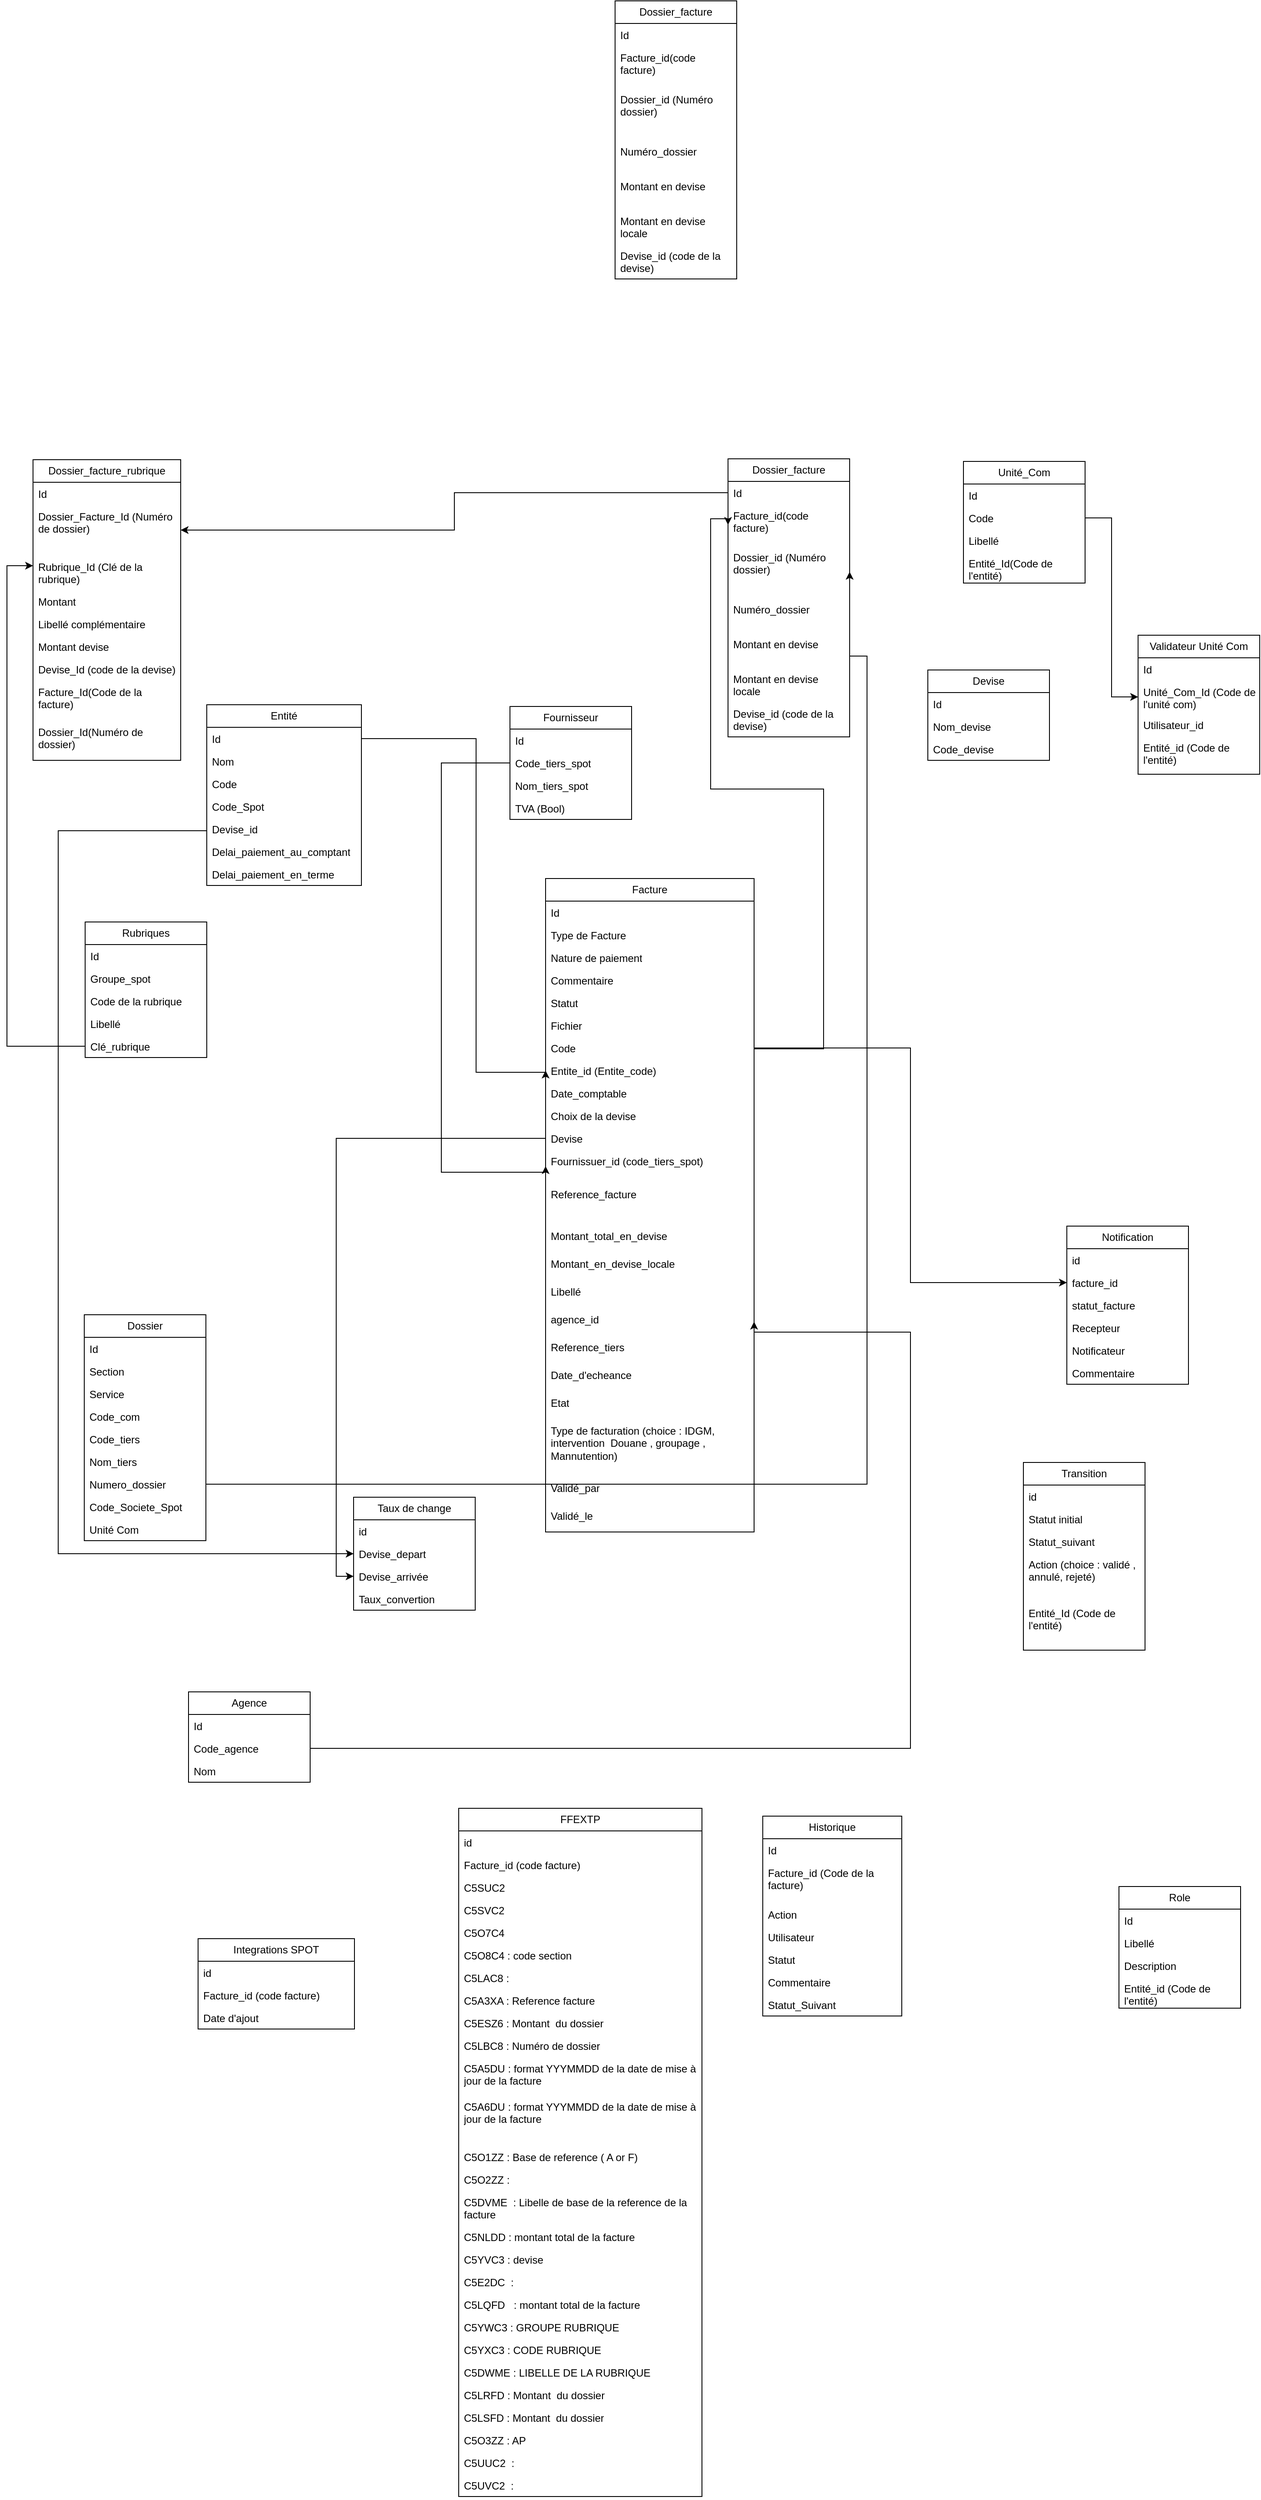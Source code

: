 <mxfile version="27.0.6">
  <diagram name="Page-1" id="lagUFcK879aq476OS2vd">
    <mxGraphModel dx="2894" dy="2635" grid="1" gridSize="10" guides="1" tooltips="1" connect="1" arrows="1" fold="1" page="1" pageScale="1" pageWidth="827" pageHeight="1169" math="0" shadow="0">
      <root>
        <mxCell id="0" />
        <mxCell id="1" parent="0" />
        <mxCell id="rWMNpIEa6xP3qm1cP_xd-7" value="Entité" style="swimlane;fontStyle=0;childLayout=stackLayout;horizontal=1;startSize=26;fillColor=none;horizontalStack=0;resizeParent=1;resizeParentMax=0;resizeLast=0;collapsible=1;marginBottom=0;whiteSpace=wrap;html=1;" parent="1" vertex="1">
          <mxGeometry x="370" y="440" width="178" height="208" as="geometry" />
        </mxCell>
        <mxCell id="rWMNpIEa6xP3qm1cP_xd-8" value="Id" style="text;strokeColor=none;fillColor=none;align=left;verticalAlign=top;spacingLeft=4;spacingRight=4;overflow=hidden;rotatable=0;points=[[0,0.5],[1,0.5]];portConstraint=eastwest;whiteSpace=wrap;html=1;" parent="rWMNpIEa6xP3qm1cP_xd-7" vertex="1">
          <mxGeometry y="26" width="178" height="26" as="geometry" />
        </mxCell>
        <mxCell id="rWMNpIEa6xP3qm1cP_xd-9" value="Nom" style="text;strokeColor=none;fillColor=none;align=left;verticalAlign=top;spacingLeft=4;spacingRight=4;overflow=hidden;rotatable=0;points=[[0,0.5],[1,0.5]];portConstraint=eastwest;whiteSpace=wrap;html=1;" parent="rWMNpIEa6xP3qm1cP_xd-7" vertex="1">
          <mxGeometry y="52" width="178" height="26" as="geometry" />
        </mxCell>
        <mxCell id="rWMNpIEa6xP3qm1cP_xd-10" value="Code" style="text;strokeColor=none;fillColor=none;align=left;verticalAlign=top;spacingLeft=4;spacingRight=4;overflow=hidden;rotatable=0;points=[[0,0.5],[1,0.5]];portConstraint=eastwest;whiteSpace=wrap;html=1;" parent="rWMNpIEa6xP3qm1cP_xd-7" vertex="1">
          <mxGeometry y="78" width="178" height="26" as="geometry" />
        </mxCell>
        <mxCell id="rWMNpIEa6xP3qm1cP_xd-40" value="Code_Spot" style="text;strokeColor=none;fillColor=none;align=left;verticalAlign=top;spacingLeft=4;spacingRight=4;overflow=hidden;rotatable=0;points=[[0,0.5],[1,0.5]];portConstraint=eastwest;whiteSpace=wrap;html=1;" parent="rWMNpIEa6xP3qm1cP_xd-7" vertex="1">
          <mxGeometry y="104" width="178" height="26" as="geometry" />
        </mxCell>
        <mxCell id="rWMNpIEa6xP3qm1cP_xd-53" value="Devise_id" style="text;strokeColor=none;fillColor=none;align=left;verticalAlign=top;spacingLeft=4;spacingRight=4;overflow=hidden;rotatable=0;points=[[0,0.5],[1,0.5]];portConstraint=eastwest;whiteSpace=wrap;html=1;" parent="rWMNpIEa6xP3qm1cP_xd-7" vertex="1">
          <mxGeometry y="130" width="178" height="26" as="geometry" />
        </mxCell>
        <mxCell id="rWMNpIEa6xP3qm1cP_xd-84" value="Delai_paiement_au_comptant" style="text;strokeColor=none;fillColor=none;align=left;verticalAlign=top;spacingLeft=4;spacingRight=4;overflow=hidden;rotatable=0;points=[[0,0.5],[1,0.5]];portConstraint=eastwest;whiteSpace=wrap;html=1;" parent="rWMNpIEa6xP3qm1cP_xd-7" vertex="1">
          <mxGeometry y="156" width="178" height="26" as="geometry" />
        </mxCell>
        <mxCell id="rWMNpIEa6xP3qm1cP_xd-85" value="Delai_paiement_en_terme" style="text;strokeColor=none;fillColor=none;align=left;verticalAlign=top;spacingLeft=4;spacingRight=4;overflow=hidden;rotatable=0;points=[[0,0.5],[1,0.5]];portConstraint=eastwest;whiteSpace=wrap;html=1;" parent="rWMNpIEa6xP3qm1cP_xd-7" vertex="1">
          <mxGeometry y="182" width="178" height="26" as="geometry" />
        </mxCell>
        <mxCell id="rWMNpIEa6xP3qm1cP_xd-11" value="Facture" style="swimlane;fontStyle=0;childLayout=stackLayout;horizontal=1;startSize=26;fillColor=none;horizontalStack=0;resizeParent=1;resizeParentMax=0;resizeLast=0;collapsible=1;marginBottom=0;whiteSpace=wrap;html=1;" parent="1" vertex="1">
          <mxGeometry x="760" y="640" width="240" height="752" as="geometry" />
        </mxCell>
        <mxCell id="rWMNpIEa6xP3qm1cP_xd-12" value="Id" style="text;strokeColor=none;fillColor=none;align=left;verticalAlign=top;spacingLeft=4;spacingRight=4;overflow=hidden;rotatable=0;points=[[0,0.5],[1,0.5]];portConstraint=eastwest;whiteSpace=wrap;html=1;" parent="rWMNpIEa6xP3qm1cP_xd-11" vertex="1">
          <mxGeometry y="26" width="240" height="26" as="geometry" />
        </mxCell>
        <mxCell id="rWMNpIEa6xP3qm1cP_xd-13" value="Type de Facture" style="text;strokeColor=none;fillColor=none;align=left;verticalAlign=top;spacingLeft=4;spacingRight=4;overflow=hidden;rotatable=0;points=[[0,0.5],[1,0.5]];portConstraint=eastwest;whiteSpace=wrap;html=1;" parent="rWMNpIEa6xP3qm1cP_xd-11" vertex="1">
          <mxGeometry y="52" width="240" height="26" as="geometry" />
        </mxCell>
        <mxCell id="rWMNpIEa6xP3qm1cP_xd-14" value="Nature de paiement" style="text;strokeColor=none;fillColor=none;align=left;verticalAlign=top;spacingLeft=4;spacingRight=4;overflow=hidden;rotatable=0;points=[[0,0.5],[1,0.5]];portConstraint=eastwest;whiteSpace=wrap;html=1;" parent="rWMNpIEa6xP3qm1cP_xd-11" vertex="1">
          <mxGeometry y="78" width="240" height="26" as="geometry" />
        </mxCell>
        <mxCell id="rWMNpIEa6xP3qm1cP_xd-16" value="Commentaire" style="text;strokeColor=none;fillColor=none;align=left;verticalAlign=top;spacingLeft=4;spacingRight=4;overflow=hidden;rotatable=0;points=[[0,0.5],[1,0.5]];portConstraint=eastwest;whiteSpace=wrap;html=1;" parent="rWMNpIEa6xP3qm1cP_xd-11" vertex="1">
          <mxGeometry y="104" width="240" height="26" as="geometry" />
        </mxCell>
        <mxCell id="rWMNpIEa6xP3qm1cP_xd-17" value="Statut" style="text;strokeColor=none;fillColor=none;align=left;verticalAlign=top;spacingLeft=4;spacingRight=4;overflow=hidden;rotatable=0;points=[[0,0.5],[1,0.5]];portConstraint=eastwest;whiteSpace=wrap;html=1;" parent="rWMNpIEa6xP3qm1cP_xd-11" vertex="1">
          <mxGeometry y="130" width="240" height="26" as="geometry" />
        </mxCell>
        <mxCell id="rWMNpIEa6xP3qm1cP_xd-18" value="Fichier" style="text;strokeColor=none;fillColor=none;align=left;verticalAlign=top;spacingLeft=4;spacingRight=4;overflow=hidden;rotatable=0;points=[[0,0.5],[1,0.5]];portConstraint=eastwest;whiteSpace=wrap;html=1;" parent="rWMNpIEa6xP3qm1cP_xd-11" vertex="1">
          <mxGeometry y="156" width="240" height="26" as="geometry" />
        </mxCell>
        <mxCell id="rWMNpIEa6xP3qm1cP_xd-27" value="Code" style="text;strokeColor=none;fillColor=none;align=left;verticalAlign=top;spacingLeft=4;spacingRight=4;overflow=hidden;rotatable=0;points=[[0,0.5],[1,0.5]];portConstraint=eastwest;whiteSpace=wrap;html=1;" parent="rWMNpIEa6xP3qm1cP_xd-11" vertex="1">
          <mxGeometry y="182" width="240" height="26" as="geometry" />
        </mxCell>
        <mxCell id="rWMNpIEa6xP3qm1cP_xd-28" value="Entite_id (Entite_code)" style="text;strokeColor=none;fillColor=none;align=left;verticalAlign=top;spacingLeft=4;spacingRight=4;overflow=hidden;rotatable=0;points=[[0,0.5],[1,0.5]];portConstraint=eastwest;whiteSpace=wrap;html=1;" parent="rWMNpIEa6xP3qm1cP_xd-11" vertex="1">
          <mxGeometry y="208" width="240" height="26" as="geometry" />
        </mxCell>
        <mxCell id="rWMNpIEa6xP3qm1cP_xd-44" value="Date_comptable" style="text;strokeColor=none;fillColor=none;align=left;verticalAlign=top;spacingLeft=4;spacingRight=4;overflow=hidden;rotatable=0;points=[[0,0.5],[1,0.5]];portConstraint=eastwest;whiteSpace=wrap;html=1;" parent="rWMNpIEa6xP3qm1cP_xd-11" vertex="1">
          <mxGeometry y="234" width="240" height="26" as="geometry" />
        </mxCell>
        <mxCell id="rWMNpIEa6xP3qm1cP_xd-45" value="Choix de la devise" style="text;strokeColor=none;fillColor=none;align=left;verticalAlign=top;spacingLeft=4;spacingRight=4;overflow=hidden;rotatable=0;points=[[0,0.5],[1,0.5]];portConstraint=eastwest;whiteSpace=wrap;html=1;" parent="rWMNpIEa6xP3qm1cP_xd-11" vertex="1">
          <mxGeometry y="260" width="240" height="26" as="geometry" />
        </mxCell>
        <mxCell id="rWMNpIEa6xP3qm1cP_xd-46" value="Devise" style="text;strokeColor=none;fillColor=none;align=left;verticalAlign=top;spacingLeft=4;spacingRight=4;overflow=hidden;rotatable=0;points=[[0,0.5],[1,0.5]];portConstraint=eastwest;whiteSpace=wrap;html=1;" parent="rWMNpIEa6xP3qm1cP_xd-11" vertex="1">
          <mxGeometry y="286" width="240" height="26" as="geometry" />
        </mxCell>
        <mxCell id="rWMNpIEa6xP3qm1cP_xd-68" value="&lt;font&gt;Fournissuer_id (code_tiers_spot)&lt;/font&gt;" style="text;strokeColor=none;fillColor=none;align=left;verticalAlign=top;spacingLeft=4;spacingRight=4;overflow=hidden;rotatable=0;points=[[0,0.5],[1,0.5]];portConstraint=eastwest;whiteSpace=wrap;html=1;" parent="rWMNpIEa6xP3qm1cP_xd-11" vertex="1">
          <mxGeometry y="312" width="240" height="38" as="geometry" />
        </mxCell>
        <mxCell id="rWMNpIEa6xP3qm1cP_xd-72" value="&lt;font&gt;Reference_facture&lt;/font&gt;" style="text;strokeColor=none;fillColor=none;align=left;verticalAlign=top;spacingLeft=4;spacingRight=4;overflow=hidden;rotatable=0;points=[[0,0.5],[1,0.5]];portConstraint=eastwest;whiteSpace=wrap;html=1;" parent="rWMNpIEa6xP3qm1cP_xd-11" vertex="1">
          <mxGeometry y="350" width="240" height="48" as="geometry" />
        </mxCell>
        <mxCell id="rWMNpIEa6xP3qm1cP_xd-73" value="&lt;font&gt;Montant_total_en_devise&lt;/font&gt;" style="text;strokeColor=none;fillColor=none;align=left;verticalAlign=top;spacingLeft=4;spacingRight=4;overflow=hidden;rotatable=0;points=[[0,0.5],[1,0.5]];portConstraint=eastwest;whiteSpace=wrap;html=1;" parent="rWMNpIEa6xP3qm1cP_xd-11" vertex="1">
          <mxGeometry y="398" width="240" height="32" as="geometry" />
        </mxCell>
        <mxCell id="rWMNpIEa6xP3qm1cP_xd-74" value="&lt;font&gt;Montant_en_devise_locale&lt;/font&gt;" style="text;strokeColor=none;fillColor=none;align=left;verticalAlign=top;spacingLeft=4;spacingRight=4;overflow=hidden;rotatable=0;points=[[0,0.5],[1,0.5]];portConstraint=eastwest;whiteSpace=wrap;html=1;" parent="rWMNpIEa6xP3qm1cP_xd-11" vertex="1">
          <mxGeometry y="430" width="240" height="32" as="geometry" />
        </mxCell>
        <mxCell id="rWMNpIEa6xP3qm1cP_xd-75" value="&lt;font&gt;Libellé&lt;/font&gt;" style="text;strokeColor=none;fillColor=none;align=left;verticalAlign=top;spacingLeft=4;spacingRight=4;overflow=hidden;rotatable=0;points=[[0,0.5],[1,0.5]];portConstraint=eastwest;whiteSpace=wrap;html=1;" parent="rWMNpIEa6xP3qm1cP_xd-11" vertex="1">
          <mxGeometry y="462" width="240" height="32" as="geometry" />
        </mxCell>
        <mxCell id="rWMNpIEa6xP3qm1cP_xd-80" value="&lt;font&gt;agence_id&lt;/font&gt;" style="text;strokeColor=none;fillColor=none;align=left;verticalAlign=top;spacingLeft=4;spacingRight=4;overflow=hidden;rotatable=0;points=[[0,0.5],[1,0.5]];portConstraint=eastwest;whiteSpace=wrap;html=1;" parent="rWMNpIEa6xP3qm1cP_xd-11" vertex="1">
          <mxGeometry y="494" width="240" height="32" as="geometry" />
        </mxCell>
        <mxCell id="rWMNpIEa6xP3qm1cP_xd-82" value="&lt;font&gt;Reference_tiers&lt;/font&gt;" style="text;strokeColor=none;fillColor=none;align=left;verticalAlign=top;spacingLeft=4;spacingRight=4;overflow=hidden;rotatable=0;points=[[0,0.5],[1,0.5]];portConstraint=eastwest;whiteSpace=wrap;html=1;" parent="rWMNpIEa6xP3qm1cP_xd-11" vertex="1">
          <mxGeometry y="526" width="240" height="32" as="geometry" />
        </mxCell>
        <mxCell id="rWMNpIEa6xP3qm1cP_xd-83" value="&lt;font&gt;Date_d&#39;echeance&lt;/font&gt;" style="text;strokeColor=none;fillColor=none;align=left;verticalAlign=top;spacingLeft=4;spacingRight=4;overflow=hidden;rotatable=0;points=[[0,0.5],[1,0.5]];portConstraint=eastwest;whiteSpace=wrap;html=1;" parent="rWMNpIEa6xP3qm1cP_xd-11" vertex="1">
          <mxGeometry y="558" width="240" height="32" as="geometry" />
        </mxCell>
        <mxCell id="rWMNpIEa6xP3qm1cP_xd-104" value="Etat" style="text;strokeColor=none;fillColor=none;align=left;verticalAlign=top;spacingLeft=4;spacingRight=4;overflow=hidden;rotatable=0;points=[[0,0.5],[1,0.5]];portConstraint=eastwest;whiteSpace=wrap;html=1;" parent="rWMNpIEa6xP3qm1cP_xd-11" vertex="1">
          <mxGeometry y="590" width="240" height="32" as="geometry" />
        </mxCell>
        <mxCell id="1Y47hLmpZtW7PEp1bRGV-1" value="Type de facturation (choice : IDGM, intervention&amp;nbsp; Douane , groupage , Mannutention)" style="text;strokeColor=none;fillColor=none;align=left;verticalAlign=top;spacingLeft=4;spacingRight=4;overflow=hidden;rotatable=0;points=[[0,0.5],[1,0.5]];portConstraint=eastwest;whiteSpace=wrap;html=1;" parent="rWMNpIEa6xP3qm1cP_xd-11" vertex="1">
          <mxGeometry y="622" width="240" height="66" as="geometry" />
        </mxCell>
        <mxCell id="1Y47hLmpZtW7PEp1bRGV-47" value="Validé_par" style="text;strokeColor=none;fillColor=none;align=left;verticalAlign=top;spacingLeft=4;spacingRight=4;overflow=hidden;rotatable=0;points=[[0,0.5],[1,0.5]];portConstraint=eastwest;whiteSpace=wrap;html=1;" parent="rWMNpIEa6xP3qm1cP_xd-11" vertex="1">
          <mxGeometry y="688" width="240" height="32" as="geometry" />
        </mxCell>
        <mxCell id="1Y47hLmpZtW7PEp1bRGV-48" value="Validé_le" style="text;strokeColor=none;fillColor=none;align=left;verticalAlign=top;spacingLeft=4;spacingRight=4;overflow=hidden;rotatable=0;points=[[0,0.5],[1,0.5]];portConstraint=eastwest;whiteSpace=wrap;html=1;" parent="rWMNpIEa6xP3qm1cP_xd-11" vertex="1">
          <mxGeometry y="720" width="240" height="32" as="geometry" />
        </mxCell>
        <mxCell id="rWMNpIEa6xP3qm1cP_xd-19" value="Dossier" style="swimlane;fontStyle=0;childLayout=stackLayout;horizontal=1;startSize=26;fillColor=none;horizontalStack=0;resizeParent=1;resizeParentMax=0;resizeLast=0;collapsible=1;marginBottom=0;whiteSpace=wrap;html=1;" parent="1" vertex="1">
          <mxGeometry x="229" y="1142" width="140" height="260" as="geometry" />
        </mxCell>
        <mxCell id="rWMNpIEa6xP3qm1cP_xd-20" value="Id" style="text;strokeColor=none;fillColor=none;align=left;verticalAlign=top;spacingLeft=4;spacingRight=4;overflow=hidden;rotatable=0;points=[[0,0.5],[1,0.5]];portConstraint=eastwest;whiteSpace=wrap;html=1;" parent="rWMNpIEa6xP3qm1cP_xd-19" vertex="1">
          <mxGeometry y="26" width="140" height="26" as="geometry" />
        </mxCell>
        <mxCell id="rWMNpIEa6xP3qm1cP_xd-21" value="Section" style="text;strokeColor=none;fillColor=none;align=left;verticalAlign=top;spacingLeft=4;spacingRight=4;overflow=hidden;rotatable=0;points=[[0,0.5],[1,0.5]];portConstraint=eastwest;whiteSpace=wrap;html=1;" parent="rWMNpIEa6xP3qm1cP_xd-19" vertex="1">
          <mxGeometry y="52" width="140" height="26" as="geometry" />
        </mxCell>
        <mxCell id="rWMNpIEa6xP3qm1cP_xd-32" value="Service" style="text;strokeColor=none;fillColor=none;align=left;verticalAlign=top;spacingLeft=4;spacingRight=4;overflow=hidden;rotatable=0;points=[[0,0.5],[1,0.5]];portConstraint=eastwest;whiteSpace=wrap;html=1;" parent="rWMNpIEa6xP3qm1cP_xd-19" vertex="1">
          <mxGeometry y="78" width="140" height="26" as="geometry" />
        </mxCell>
        <mxCell id="rWMNpIEa6xP3qm1cP_xd-33" value="Code_com" style="text;strokeColor=none;fillColor=none;align=left;verticalAlign=top;spacingLeft=4;spacingRight=4;overflow=hidden;rotatable=0;points=[[0,0.5],[1,0.5]];portConstraint=eastwest;whiteSpace=wrap;html=1;" parent="rWMNpIEa6xP3qm1cP_xd-19" vertex="1">
          <mxGeometry y="104" width="140" height="26" as="geometry" />
        </mxCell>
        <mxCell id="rWMNpIEa6xP3qm1cP_xd-35" value="Code_tiers" style="text;strokeColor=none;fillColor=none;align=left;verticalAlign=top;spacingLeft=4;spacingRight=4;overflow=hidden;rotatable=0;points=[[0,0.5],[1,0.5]];portConstraint=eastwest;whiteSpace=wrap;html=1;" parent="rWMNpIEa6xP3qm1cP_xd-19" vertex="1">
          <mxGeometry y="130" width="140" height="26" as="geometry" />
        </mxCell>
        <mxCell id="rWMNpIEa6xP3qm1cP_xd-36" value="Nom_tiers" style="text;strokeColor=none;fillColor=none;align=left;verticalAlign=top;spacingLeft=4;spacingRight=4;overflow=hidden;rotatable=0;points=[[0,0.5],[1,0.5]];portConstraint=eastwest;whiteSpace=wrap;html=1;" parent="rWMNpIEa6xP3qm1cP_xd-19" vertex="1">
          <mxGeometry y="156" width="140" height="26" as="geometry" />
        </mxCell>
        <mxCell id="rWMNpIEa6xP3qm1cP_xd-37" value="Numero_dossier" style="text;strokeColor=none;fillColor=none;align=left;verticalAlign=top;spacingLeft=4;spacingRight=4;overflow=hidden;rotatable=0;points=[[0,0.5],[1,0.5]];portConstraint=eastwest;whiteSpace=wrap;html=1;" parent="rWMNpIEa6xP3qm1cP_xd-19" vertex="1">
          <mxGeometry y="182" width="140" height="26" as="geometry" />
        </mxCell>
        <mxCell id="rWMNpIEa6xP3qm1cP_xd-38" value="Code_Societe_Spot" style="text;strokeColor=none;fillColor=none;align=left;verticalAlign=top;spacingLeft=4;spacingRight=4;overflow=hidden;rotatable=0;points=[[0,0.5],[1,0.5]];portConstraint=eastwest;whiteSpace=wrap;html=1;" parent="rWMNpIEa6xP3qm1cP_xd-19" vertex="1">
          <mxGeometry y="208" width="140" height="26" as="geometry" />
        </mxCell>
        <mxCell id="1Y47hLmpZtW7PEp1bRGV-29" value="Unité Com" style="text;strokeColor=none;fillColor=none;align=left;verticalAlign=top;spacingLeft=4;spacingRight=4;overflow=hidden;rotatable=0;points=[[0,0.5],[1,0.5]];portConstraint=eastwest;whiteSpace=wrap;html=1;" parent="rWMNpIEa6xP3qm1cP_xd-19" vertex="1">
          <mxGeometry y="234" width="140" height="26" as="geometry" />
        </mxCell>
        <mxCell id="rWMNpIEa6xP3qm1cP_xd-23" value="Dossier_facture" style="swimlane;fontStyle=0;childLayout=stackLayout;horizontal=1;startSize=26;fillColor=none;horizontalStack=0;resizeParent=1;resizeParentMax=0;resizeLast=0;collapsible=1;marginBottom=0;whiteSpace=wrap;html=1;" parent="1" vertex="1">
          <mxGeometry x="970" y="157" width="140" height="320" as="geometry" />
        </mxCell>
        <mxCell id="rWMNpIEa6xP3qm1cP_xd-24" value="Id" style="text;strokeColor=none;fillColor=none;align=left;verticalAlign=top;spacingLeft=4;spacingRight=4;overflow=hidden;rotatable=0;points=[[0,0.5],[1,0.5]];portConstraint=eastwest;whiteSpace=wrap;html=1;" parent="rWMNpIEa6xP3qm1cP_xd-23" vertex="1">
          <mxGeometry y="26" width="140" height="26" as="geometry" />
        </mxCell>
        <mxCell id="rWMNpIEa6xP3qm1cP_xd-25" value="Facture_id(code&amp;nbsp; facture)" style="text;strokeColor=none;fillColor=none;align=left;verticalAlign=top;spacingLeft=4;spacingRight=4;overflow=hidden;rotatable=0;points=[[0,0.5],[1,0.5]];portConstraint=eastwest;whiteSpace=wrap;html=1;" parent="rWMNpIEa6xP3qm1cP_xd-23" vertex="1">
          <mxGeometry y="52" width="140" height="48" as="geometry" />
        </mxCell>
        <mxCell id="rWMNpIEa6xP3qm1cP_xd-26" value="Dossier_id (Numéro dossier)" style="text;strokeColor=none;fillColor=none;align=left;verticalAlign=top;spacingLeft=4;spacingRight=4;overflow=hidden;rotatable=0;points=[[0,0.5],[1,0.5]];portConstraint=eastwest;whiteSpace=wrap;html=1;" parent="rWMNpIEa6xP3qm1cP_xd-23" vertex="1">
          <mxGeometry y="100" width="140" height="60" as="geometry" />
        </mxCell>
        <mxCell id="1Y47hLmpZtW7PEp1bRGV-16" value="Numéro_dossier" style="text;strokeColor=none;fillColor=none;align=left;verticalAlign=top;spacingLeft=4;spacingRight=4;overflow=hidden;rotatable=0;points=[[0,0.5],[1,0.5]];portConstraint=eastwest;whiteSpace=wrap;html=1;" parent="rWMNpIEa6xP3qm1cP_xd-23" vertex="1">
          <mxGeometry y="160" width="140" height="40" as="geometry" />
        </mxCell>
        <mxCell id="1Y47hLmpZtW7PEp1bRGV-26" value="Montant en devise" style="text;strokeColor=none;fillColor=none;align=left;verticalAlign=top;spacingLeft=4;spacingRight=4;overflow=hidden;rotatable=0;points=[[0,0.5],[1,0.5]];portConstraint=eastwest;whiteSpace=wrap;html=1;" parent="rWMNpIEa6xP3qm1cP_xd-23" vertex="1">
          <mxGeometry y="200" width="140" height="40" as="geometry" />
        </mxCell>
        <mxCell id="1Y47hLmpZtW7PEp1bRGV-27" value="Montant en devise locale" style="text;strokeColor=none;fillColor=none;align=left;verticalAlign=top;spacingLeft=4;spacingRight=4;overflow=hidden;rotatable=0;points=[[0,0.5],[1,0.5]];portConstraint=eastwest;whiteSpace=wrap;html=1;" parent="rWMNpIEa6xP3qm1cP_xd-23" vertex="1">
          <mxGeometry y="240" width="140" height="40" as="geometry" />
        </mxCell>
        <mxCell id="1Y47hLmpZtW7PEp1bRGV-28" value="Devise_id (code de la devise)" style="text;strokeColor=none;fillColor=none;align=left;verticalAlign=top;spacingLeft=4;spacingRight=4;overflow=hidden;rotatable=0;points=[[0,0.5],[1,0.5]];portConstraint=eastwest;whiteSpace=wrap;html=1;" parent="rWMNpIEa6xP3qm1cP_xd-23" vertex="1">
          <mxGeometry y="280" width="140" height="40" as="geometry" />
        </mxCell>
        <mxCell id="rWMNpIEa6xP3qm1cP_xd-31" style="edgeStyle=orthogonalEdgeStyle;rounded=0;orthogonalLoop=1;jettySize=auto;html=1;entryX=0;entryY=0.5;entryDx=0;entryDy=0;" parent="1" source="rWMNpIEa6xP3qm1cP_xd-8" target="rWMNpIEa6xP3qm1cP_xd-28" edge="1">
          <mxGeometry relative="1" as="geometry">
            <Array as="points">
              <mxPoint x="680" y="479" />
              <mxPoint x="680" y="863" />
            </Array>
          </mxGeometry>
        </mxCell>
        <mxCell id="rWMNpIEa6xP3qm1cP_xd-41" style="edgeStyle=orthogonalEdgeStyle;rounded=0;orthogonalLoop=1;jettySize=auto;html=1;entryX=0;entryY=0.5;entryDx=0;entryDy=0;" parent="1" source="rWMNpIEa6xP3qm1cP_xd-27" target="rWMNpIEa6xP3qm1cP_xd-25" edge="1">
          <mxGeometry relative="1" as="geometry">
            <Array as="points">
              <mxPoint x="1080" y="836" />
              <mxPoint x="1080" y="537" />
              <mxPoint x="950" y="537" />
              <mxPoint x="950" y="226" />
            </Array>
          </mxGeometry>
        </mxCell>
        <mxCell id="rWMNpIEa6xP3qm1cP_xd-43" style="edgeStyle=orthogonalEdgeStyle;rounded=0;orthogonalLoop=1;jettySize=auto;html=1;entryX=1;entryY=0.5;entryDx=0;entryDy=0;" parent="1" source="rWMNpIEa6xP3qm1cP_xd-37" target="rWMNpIEa6xP3qm1cP_xd-26" edge="1">
          <mxGeometry relative="1" as="geometry">
            <Array as="points">
              <mxPoint x="1130" y="1337" />
              <mxPoint x="1130" y="384" />
            </Array>
          </mxGeometry>
        </mxCell>
        <mxCell id="rWMNpIEa6xP3qm1cP_xd-48" value="Devise" style="swimlane;fontStyle=0;childLayout=stackLayout;horizontal=1;startSize=26;fillColor=none;horizontalStack=0;resizeParent=1;resizeParentMax=0;resizeLast=0;collapsible=1;marginBottom=0;whiteSpace=wrap;html=1;" parent="1" vertex="1">
          <mxGeometry x="1200" y="400" width="140" height="104" as="geometry" />
        </mxCell>
        <mxCell id="rWMNpIEa6xP3qm1cP_xd-49" value="Id&amp;nbsp;" style="text;strokeColor=none;fillColor=none;align=left;verticalAlign=top;spacingLeft=4;spacingRight=4;overflow=hidden;rotatable=0;points=[[0,0.5],[1,0.5]];portConstraint=eastwest;whiteSpace=wrap;html=1;" parent="rWMNpIEa6xP3qm1cP_xd-48" vertex="1">
          <mxGeometry y="26" width="140" height="26" as="geometry" />
        </mxCell>
        <mxCell id="rWMNpIEa6xP3qm1cP_xd-50" value="Nom_devise" style="text;strokeColor=none;fillColor=none;align=left;verticalAlign=top;spacingLeft=4;spacingRight=4;overflow=hidden;rotatable=0;points=[[0,0.5],[1,0.5]];portConstraint=eastwest;whiteSpace=wrap;html=1;" parent="rWMNpIEa6xP3qm1cP_xd-48" vertex="1">
          <mxGeometry y="52" width="140" height="26" as="geometry" />
        </mxCell>
        <mxCell id="rWMNpIEa6xP3qm1cP_xd-51" value="Code_devise" style="text;strokeColor=none;fillColor=none;align=left;verticalAlign=top;spacingLeft=4;spacingRight=4;overflow=hidden;rotatable=0;points=[[0,0.5],[1,0.5]];portConstraint=eastwest;whiteSpace=wrap;html=1;" parent="rWMNpIEa6xP3qm1cP_xd-48" vertex="1">
          <mxGeometry y="78" width="140" height="26" as="geometry" />
        </mxCell>
        <mxCell id="rWMNpIEa6xP3qm1cP_xd-54" value="Taux de&amp;nbsp;&lt;span style=&quot;background-color: transparent; color: light-dark(rgb(0, 0, 0), rgb(255, 255, 255));&quot;&gt;change&lt;/span&gt;" style="swimlane;fontStyle=0;childLayout=stackLayout;horizontal=1;startSize=26;fillColor=none;horizontalStack=0;resizeParent=1;resizeParentMax=0;resizeLast=0;collapsible=1;marginBottom=0;whiteSpace=wrap;html=1;" parent="1" vertex="1">
          <mxGeometry x="539" y="1352" width="140" height="130" as="geometry" />
        </mxCell>
        <mxCell id="rWMNpIEa6xP3qm1cP_xd-55" value="id" style="text;strokeColor=none;fillColor=none;align=left;verticalAlign=top;spacingLeft=4;spacingRight=4;overflow=hidden;rotatable=0;points=[[0,0.5],[1,0.5]];portConstraint=eastwest;whiteSpace=wrap;html=1;" parent="rWMNpIEa6xP3qm1cP_xd-54" vertex="1">
          <mxGeometry y="26" width="140" height="26" as="geometry" />
        </mxCell>
        <mxCell id="rWMNpIEa6xP3qm1cP_xd-56" value="Devise_depart" style="text;strokeColor=none;fillColor=none;align=left;verticalAlign=top;spacingLeft=4;spacingRight=4;overflow=hidden;rotatable=0;points=[[0,0.5],[1,0.5]];portConstraint=eastwest;whiteSpace=wrap;html=1;" parent="rWMNpIEa6xP3qm1cP_xd-54" vertex="1">
          <mxGeometry y="52" width="140" height="26" as="geometry" />
        </mxCell>
        <mxCell id="rWMNpIEa6xP3qm1cP_xd-57" value="Devise_arrivée" style="text;strokeColor=none;fillColor=none;align=left;verticalAlign=top;spacingLeft=4;spacingRight=4;overflow=hidden;rotatable=0;points=[[0,0.5],[1,0.5]];portConstraint=eastwest;whiteSpace=wrap;html=1;" parent="rWMNpIEa6xP3qm1cP_xd-54" vertex="1">
          <mxGeometry y="78" width="140" height="26" as="geometry" />
        </mxCell>
        <mxCell id="rWMNpIEa6xP3qm1cP_xd-61" value="Taux_convertion" style="text;strokeColor=none;fillColor=none;align=left;verticalAlign=top;spacingLeft=4;spacingRight=4;overflow=hidden;rotatable=0;points=[[0,0.5],[1,0.5]];portConstraint=eastwest;whiteSpace=wrap;html=1;" parent="rWMNpIEa6xP3qm1cP_xd-54" vertex="1">
          <mxGeometry y="104" width="140" height="26" as="geometry" />
        </mxCell>
        <mxCell id="rWMNpIEa6xP3qm1cP_xd-59" style="edgeStyle=orthogonalEdgeStyle;rounded=0;orthogonalLoop=1;jettySize=auto;html=1;entryX=0;entryY=0.5;entryDx=0;entryDy=0;" parent="1" source="rWMNpIEa6xP3qm1cP_xd-53" target="rWMNpIEa6xP3qm1cP_xd-56" edge="1">
          <mxGeometry relative="1" as="geometry">
            <Array as="points">
              <mxPoint x="199" y="585" />
              <mxPoint x="199" y="1417" />
            </Array>
          </mxGeometry>
        </mxCell>
        <mxCell id="rWMNpIEa6xP3qm1cP_xd-60" style="edgeStyle=orthogonalEdgeStyle;rounded=0;orthogonalLoop=1;jettySize=auto;html=1;entryX=0;entryY=0.5;entryDx=0;entryDy=0;" parent="1" source="rWMNpIEa6xP3qm1cP_xd-46" target="rWMNpIEa6xP3qm1cP_xd-57" edge="1">
          <mxGeometry relative="1" as="geometry" />
        </mxCell>
        <mxCell id="rWMNpIEa6xP3qm1cP_xd-63" value="Fournisseur" style="swimlane;fontStyle=0;childLayout=stackLayout;horizontal=1;startSize=26;fillColor=none;horizontalStack=0;resizeParent=1;resizeParentMax=0;resizeLast=0;collapsible=1;marginBottom=0;whiteSpace=wrap;html=1;" parent="1" vertex="1">
          <mxGeometry x="719" y="442" width="140" height="130" as="geometry" />
        </mxCell>
        <mxCell id="rWMNpIEa6xP3qm1cP_xd-64" value="Id" style="text;strokeColor=none;fillColor=none;align=left;verticalAlign=top;spacingLeft=4;spacingRight=4;overflow=hidden;rotatable=0;points=[[0,0.5],[1,0.5]];portConstraint=eastwest;whiteSpace=wrap;html=1;" parent="rWMNpIEa6xP3qm1cP_xd-63" vertex="1">
          <mxGeometry y="26" width="140" height="26" as="geometry" />
        </mxCell>
        <mxCell id="rWMNpIEa6xP3qm1cP_xd-65" value="Code_tiers_spot" style="text;strokeColor=none;fillColor=none;align=left;verticalAlign=top;spacingLeft=4;spacingRight=4;overflow=hidden;rotatable=0;points=[[0,0.5],[1,0.5]];portConstraint=eastwest;whiteSpace=wrap;html=1;" parent="rWMNpIEa6xP3qm1cP_xd-63" vertex="1">
          <mxGeometry y="52" width="140" height="26" as="geometry" />
        </mxCell>
        <mxCell id="rWMNpIEa6xP3qm1cP_xd-66" value="Nom_tiers_spot" style="text;strokeColor=none;fillColor=none;align=left;verticalAlign=top;spacingLeft=4;spacingRight=4;overflow=hidden;rotatable=0;points=[[0,0.5],[1,0.5]];portConstraint=eastwest;whiteSpace=wrap;html=1;" parent="rWMNpIEa6xP3qm1cP_xd-63" vertex="1">
          <mxGeometry y="78" width="140" height="26" as="geometry" />
        </mxCell>
        <mxCell id="rWMNpIEa6xP3qm1cP_xd-67" value="TVA (Bool)" style="text;strokeColor=none;fillColor=none;align=left;verticalAlign=top;spacingLeft=4;spacingRight=4;overflow=hidden;rotatable=0;points=[[0,0.5],[1,0.5]];portConstraint=eastwest;whiteSpace=wrap;html=1;" parent="rWMNpIEa6xP3qm1cP_xd-63" vertex="1">
          <mxGeometry y="104" width="140" height="26" as="geometry" />
        </mxCell>
        <mxCell id="rWMNpIEa6xP3qm1cP_xd-76" value="Agence" style="swimlane;fontStyle=0;childLayout=stackLayout;horizontal=1;startSize=26;fillColor=none;horizontalStack=0;resizeParent=1;resizeParentMax=0;resizeLast=0;collapsible=1;marginBottom=0;whiteSpace=wrap;html=1;" parent="1" vertex="1">
          <mxGeometry x="349" y="1576" width="140" height="104" as="geometry" />
        </mxCell>
        <mxCell id="rWMNpIEa6xP3qm1cP_xd-77" value="Id" style="text;strokeColor=none;fillColor=none;align=left;verticalAlign=top;spacingLeft=4;spacingRight=4;overflow=hidden;rotatable=0;points=[[0,0.5],[1,0.5]];portConstraint=eastwest;whiteSpace=wrap;html=1;" parent="rWMNpIEa6xP3qm1cP_xd-76" vertex="1">
          <mxGeometry y="26" width="140" height="26" as="geometry" />
        </mxCell>
        <mxCell id="rWMNpIEa6xP3qm1cP_xd-78" value="Code_agence" style="text;strokeColor=none;fillColor=none;align=left;verticalAlign=top;spacingLeft=4;spacingRight=4;overflow=hidden;rotatable=0;points=[[0,0.5],[1,0.5]];portConstraint=eastwest;whiteSpace=wrap;html=1;" parent="rWMNpIEa6xP3qm1cP_xd-76" vertex="1">
          <mxGeometry y="52" width="140" height="26" as="geometry" />
        </mxCell>
        <mxCell id="rWMNpIEa6xP3qm1cP_xd-79" value="Nom" style="text;strokeColor=none;fillColor=none;align=left;verticalAlign=top;spacingLeft=4;spacingRight=4;overflow=hidden;rotatable=0;points=[[0,0.5],[1,0.5]];portConstraint=eastwest;whiteSpace=wrap;html=1;" parent="rWMNpIEa6xP3qm1cP_xd-76" vertex="1">
          <mxGeometry y="78" width="140" height="26" as="geometry" />
        </mxCell>
        <mxCell id="rWMNpIEa6xP3qm1cP_xd-81" style="edgeStyle=orthogonalEdgeStyle;rounded=0;orthogonalLoop=1;jettySize=auto;html=1;entryX=1;entryY=0.5;entryDx=0;entryDy=0;" parent="1" source="rWMNpIEa6xP3qm1cP_xd-78" target="rWMNpIEa6xP3qm1cP_xd-80" edge="1">
          <mxGeometry relative="1" as="geometry">
            <Array as="points">
              <mxPoint x="1180" y="1641" />
              <mxPoint x="1180" y="1162" />
            </Array>
          </mxGeometry>
        </mxCell>
        <mxCell id="rWMNpIEa6xP3qm1cP_xd-86" value="Notification" style="swimlane;fontStyle=0;childLayout=stackLayout;horizontal=1;startSize=26;fillColor=none;horizontalStack=0;resizeParent=1;resizeParentMax=0;resizeLast=0;collapsible=1;marginBottom=0;whiteSpace=wrap;html=1;" parent="1" vertex="1">
          <mxGeometry x="1360" y="1040" width="140" height="182" as="geometry" />
        </mxCell>
        <mxCell id="rWMNpIEa6xP3qm1cP_xd-87" value="id" style="text;strokeColor=none;fillColor=none;align=left;verticalAlign=top;spacingLeft=4;spacingRight=4;overflow=hidden;rotatable=0;points=[[0,0.5],[1,0.5]];portConstraint=eastwest;whiteSpace=wrap;html=1;" parent="rWMNpIEa6xP3qm1cP_xd-86" vertex="1">
          <mxGeometry y="26" width="140" height="26" as="geometry" />
        </mxCell>
        <mxCell id="rWMNpIEa6xP3qm1cP_xd-88" value="facture_id" style="text;strokeColor=none;fillColor=none;align=left;verticalAlign=top;spacingLeft=4;spacingRight=4;overflow=hidden;rotatable=0;points=[[0,0.5],[1,0.5]];portConstraint=eastwest;whiteSpace=wrap;html=1;" parent="rWMNpIEa6xP3qm1cP_xd-86" vertex="1">
          <mxGeometry y="52" width="140" height="26" as="geometry" />
        </mxCell>
        <mxCell id="rWMNpIEa6xP3qm1cP_xd-89" value="statut_facture" style="text;strokeColor=none;fillColor=none;align=left;verticalAlign=top;spacingLeft=4;spacingRight=4;overflow=hidden;rotatable=0;points=[[0,0.5],[1,0.5]];portConstraint=eastwest;whiteSpace=wrap;html=1;" parent="rWMNpIEa6xP3qm1cP_xd-86" vertex="1">
          <mxGeometry y="78" width="140" height="26" as="geometry" />
        </mxCell>
        <mxCell id="rWMNpIEa6xP3qm1cP_xd-90" value="Recepteur" style="text;strokeColor=none;fillColor=none;align=left;verticalAlign=top;spacingLeft=4;spacingRight=4;overflow=hidden;rotatable=0;points=[[0,0.5],[1,0.5]];portConstraint=eastwest;whiteSpace=wrap;html=1;" parent="rWMNpIEa6xP3qm1cP_xd-86" vertex="1">
          <mxGeometry y="104" width="140" height="26" as="geometry" />
        </mxCell>
        <mxCell id="rWMNpIEa6xP3qm1cP_xd-91" value="Notificateur" style="text;strokeColor=none;fillColor=none;align=left;verticalAlign=top;spacingLeft=4;spacingRight=4;overflow=hidden;rotatable=0;points=[[0,0.5],[1,0.5]];portConstraint=eastwest;whiteSpace=wrap;html=1;" parent="rWMNpIEa6xP3qm1cP_xd-86" vertex="1">
          <mxGeometry y="130" width="140" height="26" as="geometry" />
        </mxCell>
        <mxCell id="rWMNpIEa6xP3qm1cP_xd-92" value="Commentaire" style="text;strokeColor=none;fillColor=none;align=left;verticalAlign=top;spacingLeft=4;spacingRight=4;overflow=hidden;rotatable=0;points=[[0,0.5],[1,0.5]];portConstraint=eastwest;whiteSpace=wrap;html=1;" parent="rWMNpIEa6xP3qm1cP_xd-86" vertex="1">
          <mxGeometry y="156" width="140" height="26" as="geometry" />
        </mxCell>
        <mxCell id="rWMNpIEa6xP3qm1cP_xd-100" value="Transition" style="swimlane;fontStyle=0;childLayout=stackLayout;horizontal=1;startSize=26;fillColor=none;horizontalStack=0;resizeParent=1;resizeParentMax=0;resizeLast=0;collapsible=1;marginBottom=0;whiteSpace=wrap;html=1;" parent="1" vertex="1">
          <mxGeometry x="1310" y="1312" width="140" height="216" as="geometry" />
        </mxCell>
        <mxCell id="rWMNpIEa6xP3qm1cP_xd-101" value="id" style="text;strokeColor=none;fillColor=none;align=left;verticalAlign=top;spacingLeft=4;spacingRight=4;overflow=hidden;rotatable=0;points=[[0,0.5],[1,0.5]];portConstraint=eastwest;whiteSpace=wrap;html=1;" parent="rWMNpIEa6xP3qm1cP_xd-100" vertex="1">
          <mxGeometry y="26" width="140" height="26" as="geometry" />
        </mxCell>
        <mxCell id="rWMNpIEa6xP3qm1cP_xd-102" value="Statut initial" style="text;strokeColor=none;fillColor=none;align=left;verticalAlign=top;spacingLeft=4;spacingRight=4;overflow=hidden;rotatable=0;points=[[0,0.5],[1,0.5]];portConstraint=eastwest;whiteSpace=wrap;html=1;" parent="rWMNpIEa6xP3qm1cP_xd-100" vertex="1">
          <mxGeometry y="52" width="140" height="26" as="geometry" />
        </mxCell>
        <mxCell id="rWMNpIEa6xP3qm1cP_xd-103" value="Statut_suivant" style="text;strokeColor=none;fillColor=none;align=left;verticalAlign=top;spacingLeft=4;spacingRight=4;overflow=hidden;rotatable=0;points=[[0,0.5],[1,0.5]];portConstraint=eastwest;whiteSpace=wrap;html=1;" parent="rWMNpIEa6xP3qm1cP_xd-100" vertex="1">
          <mxGeometry y="78" width="140" height="26" as="geometry" />
        </mxCell>
        <mxCell id="rWMNpIEa6xP3qm1cP_xd-105" value="Action (choice : validé , annulé, rejeté)" style="text;strokeColor=none;fillColor=none;align=left;verticalAlign=top;spacingLeft=4;spacingRight=4;overflow=hidden;rotatable=0;points=[[0,0.5],[1,0.5]];portConstraint=eastwest;whiteSpace=wrap;html=1;" parent="rWMNpIEa6xP3qm1cP_xd-100" vertex="1">
          <mxGeometry y="104" width="140" height="56" as="geometry" />
        </mxCell>
        <mxCell id="1Y47hLmpZtW7PEp1bRGV-56" value="Entité_Id (Code de l&#39;entité)" style="text;strokeColor=none;fillColor=none;align=left;verticalAlign=top;spacingLeft=4;spacingRight=4;overflow=hidden;rotatable=0;points=[[0,0.5],[1,0.5]];portConstraint=eastwest;whiteSpace=wrap;html=1;" parent="rWMNpIEa6xP3qm1cP_xd-100" vertex="1">
          <mxGeometry y="160" width="140" height="56" as="geometry" />
        </mxCell>
        <mxCell id="rWMNpIEa6xP3qm1cP_xd-111" style="edgeStyle=orthogonalEdgeStyle;rounded=0;orthogonalLoop=1;jettySize=auto;html=1;entryX=0;entryY=0.5;entryDx=0;entryDy=0;" parent="1" source="rWMNpIEa6xP3qm1cP_xd-65" target="rWMNpIEa6xP3qm1cP_xd-68" edge="1">
          <mxGeometry relative="1" as="geometry">
            <Array as="points">
              <mxPoint x="640" y="507" />
              <mxPoint x="640" y="978" />
            </Array>
          </mxGeometry>
        </mxCell>
        <mxCell id="rWMNpIEa6xP3qm1cP_xd-112" style="edgeStyle=orthogonalEdgeStyle;rounded=0;orthogonalLoop=1;jettySize=auto;html=1;entryX=0;entryY=0.5;entryDx=0;entryDy=0;" parent="1" source="rWMNpIEa6xP3qm1cP_xd-27" target="rWMNpIEa6xP3qm1cP_xd-88" edge="1">
          <mxGeometry relative="1" as="geometry" />
        </mxCell>
        <mxCell id="1Y47hLmpZtW7PEp1bRGV-4" value="Rubriques" style="swimlane;fontStyle=0;childLayout=stackLayout;horizontal=1;startSize=26;fillColor=none;horizontalStack=0;resizeParent=1;resizeParentMax=0;resizeLast=0;collapsible=1;marginBottom=0;whiteSpace=wrap;html=1;" parent="1" vertex="1">
          <mxGeometry x="230" y="690" width="140" height="156" as="geometry" />
        </mxCell>
        <mxCell id="1Y47hLmpZtW7PEp1bRGV-5" value="Id" style="text;strokeColor=none;fillColor=none;align=left;verticalAlign=top;spacingLeft=4;spacingRight=4;overflow=hidden;rotatable=0;points=[[0,0.5],[1,0.5]];portConstraint=eastwest;whiteSpace=wrap;html=1;" parent="1Y47hLmpZtW7PEp1bRGV-4" vertex="1">
          <mxGeometry y="26" width="140" height="26" as="geometry" />
        </mxCell>
        <mxCell id="1Y47hLmpZtW7PEp1bRGV-6" value="Groupe_spot" style="text;strokeColor=none;fillColor=none;align=left;verticalAlign=top;spacingLeft=4;spacingRight=4;overflow=hidden;rotatable=0;points=[[0,0.5],[1,0.5]];portConstraint=eastwest;whiteSpace=wrap;html=1;" parent="1Y47hLmpZtW7PEp1bRGV-4" vertex="1">
          <mxGeometry y="52" width="140" height="26" as="geometry" />
        </mxCell>
        <mxCell id="1Y47hLmpZtW7PEp1bRGV-7" value="Code de la rubrique" style="text;strokeColor=none;fillColor=none;align=left;verticalAlign=top;spacingLeft=4;spacingRight=4;overflow=hidden;rotatable=0;points=[[0,0.5],[1,0.5]];portConstraint=eastwest;whiteSpace=wrap;html=1;" parent="1Y47hLmpZtW7PEp1bRGV-4" vertex="1">
          <mxGeometry y="78" width="140" height="26" as="geometry" />
        </mxCell>
        <mxCell id="1Y47hLmpZtW7PEp1bRGV-8" value="Libellé" style="text;strokeColor=none;fillColor=none;align=left;verticalAlign=top;spacingLeft=4;spacingRight=4;overflow=hidden;rotatable=0;points=[[0,0.5],[1,0.5]];portConstraint=eastwest;whiteSpace=wrap;html=1;" parent="1Y47hLmpZtW7PEp1bRGV-4" vertex="1">
          <mxGeometry y="104" width="140" height="26" as="geometry" />
        </mxCell>
        <mxCell id="1Y47hLmpZtW7PEp1bRGV-17" value="Clé_rubrique" style="text;strokeColor=none;fillColor=none;align=left;verticalAlign=top;spacingLeft=4;spacingRight=4;overflow=hidden;rotatable=0;points=[[0,0.5],[1,0.5]];portConstraint=eastwest;whiteSpace=wrap;html=1;" parent="1Y47hLmpZtW7PEp1bRGV-4" vertex="1">
          <mxGeometry y="130" width="140" height="26" as="geometry" />
        </mxCell>
        <mxCell id="1Y47hLmpZtW7PEp1bRGV-9" value="Dossier_facture_rubrique" style="swimlane;fontStyle=0;childLayout=stackLayout;horizontal=1;startSize=26;fillColor=none;horizontalStack=0;resizeParent=1;resizeParentMax=0;resizeLast=0;collapsible=1;marginBottom=0;whiteSpace=wrap;html=1;" parent="1" vertex="1">
          <mxGeometry x="170" y="158" width="170" height="346" as="geometry" />
        </mxCell>
        <mxCell id="1Y47hLmpZtW7PEp1bRGV-10" value="Id" style="text;strokeColor=none;fillColor=none;align=left;verticalAlign=top;spacingLeft=4;spacingRight=4;overflow=hidden;rotatable=0;points=[[0,0.5],[1,0.5]];portConstraint=eastwest;whiteSpace=wrap;html=1;" parent="1Y47hLmpZtW7PEp1bRGV-9" vertex="1">
          <mxGeometry y="26" width="170" height="26" as="geometry" />
        </mxCell>
        <mxCell id="1Y47hLmpZtW7PEp1bRGV-11" value="Dossier_Facture_Id (Numéro de dossier)" style="text;strokeColor=none;fillColor=none;align=left;verticalAlign=top;spacingLeft=4;spacingRight=4;overflow=hidden;rotatable=0;points=[[0,0.5],[1,0.5]];portConstraint=eastwest;whiteSpace=wrap;html=1;" parent="1Y47hLmpZtW7PEp1bRGV-9" vertex="1">
          <mxGeometry y="52" width="170" height="58" as="geometry" />
        </mxCell>
        <mxCell id="1Y47hLmpZtW7PEp1bRGV-12" value="Rubrique_Id (Clé de la rubrique)" style="text;strokeColor=none;fillColor=none;align=left;verticalAlign=top;spacingLeft=4;spacingRight=4;overflow=hidden;rotatable=0;points=[[0,0.5],[1,0.5]];portConstraint=eastwest;whiteSpace=wrap;html=1;" parent="1Y47hLmpZtW7PEp1bRGV-9" vertex="1">
          <mxGeometry y="110" width="170" height="40" as="geometry" />
        </mxCell>
        <mxCell id="1Y47hLmpZtW7PEp1bRGV-15" value="Montant" style="text;strokeColor=none;fillColor=none;align=left;verticalAlign=top;spacingLeft=4;spacingRight=4;overflow=hidden;rotatable=0;points=[[0,0.5],[1,0.5]];portConstraint=eastwest;whiteSpace=wrap;html=1;" parent="1Y47hLmpZtW7PEp1bRGV-9" vertex="1">
          <mxGeometry y="150" width="170" height="26" as="geometry" />
        </mxCell>
        <mxCell id="1Y47hLmpZtW7PEp1bRGV-19" value="Libellé complémentaire" style="text;strokeColor=none;fillColor=none;align=left;verticalAlign=top;spacingLeft=4;spacingRight=4;overflow=hidden;rotatable=0;points=[[0,0.5],[1,0.5]];portConstraint=eastwest;whiteSpace=wrap;html=1;" parent="1Y47hLmpZtW7PEp1bRGV-9" vertex="1">
          <mxGeometry y="176" width="170" height="26" as="geometry" />
        </mxCell>
        <mxCell id="1Y47hLmpZtW7PEp1bRGV-20" value="Montant devise" style="text;strokeColor=none;fillColor=none;align=left;verticalAlign=top;spacingLeft=4;spacingRight=4;overflow=hidden;rotatable=0;points=[[0,0.5],[1,0.5]];portConstraint=eastwest;whiteSpace=wrap;html=1;" parent="1Y47hLmpZtW7PEp1bRGV-9" vertex="1">
          <mxGeometry y="202" width="170" height="26" as="geometry" />
        </mxCell>
        <mxCell id="1Y47hLmpZtW7PEp1bRGV-21" value="Devise_Id (code de la devise)" style="text;strokeColor=none;fillColor=none;align=left;verticalAlign=top;spacingLeft=4;spacingRight=4;overflow=hidden;rotatable=0;points=[[0,0.5],[1,0.5]];portConstraint=eastwest;whiteSpace=wrap;html=1;" parent="1Y47hLmpZtW7PEp1bRGV-9" vertex="1">
          <mxGeometry y="228" width="170" height="26" as="geometry" />
        </mxCell>
        <mxCell id="1Y47hLmpZtW7PEp1bRGV-24" value="Facture_Id(Code de la facture)" style="text;strokeColor=none;fillColor=none;align=left;verticalAlign=top;spacingLeft=4;spacingRight=4;overflow=hidden;rotatable=0;points=[[0,0.5],[1,0.5]];portConstraint=eastwest;whiteSpace=wrap;html=1;" parent="1Y47hLmpZtW7PEp1bRGV-9" vertex="1">
          <mxGeometry y="254" width="170" height="46" as="geometry" />
        </mxCell>
        <mxCell id="1Y47hLmpZtW7PEp1bRGV-25" value="Dossier_Id(Numéro de dossier)" style="text;strokeColor=none;fillColor=none;align=left;verticalAlign=top;spacingLeft=4;spacingRight=4;overflow=hidden;rotatable=0;points=[[0,0.5],[1,0.5]];portConstraint=eastwest;whiteSpace=wrap;html=1;" parent="1Y47hLmpZtW7PEp1bRGV-9" vertex="1">
          <mxGeometry y="300" width="170" height="46" as="geometry" />
        </mxCell>
        <mxCell id="1Y47hLmpZtW7PEp1bRGV-13" style="edgeStyle=orthogonalEdgeStyle;rounded=0;orthogonalLoop=1;jettySize=auto;html=1;" parent="1" source="rWMNpIEa6xP3qm1cP_xd-24" target="1Y47hLmpZtW7PEp1bRGV-11" edge="1">
          <mxGeometry relative="1" as="geometry" />
        </mxCell>
        <mxCell id="1Y47hLmpZtW7PEp1bRGV-18" style="edgeStyle=orthogonalEdgeStyle;rounded=0;orthogonalLoop=1;jettySize=auto;html=1;" parent="1" source="1Y47hLmpZtW7PEp1bRGV-17" target="1Y47hLmpZtW7PEp1bRGV-12" edge="1">
          <mxGeometry relative="1" as="geometry">
            <Array as="points">
              <mxPoint x="140" y="833.0" />
              <mxPoint x="140" y="280.0" />
            </Array>
          </mxGeometry>
        </mxCell>
        <mxCell id="1Y47hLmpZtW7PEp1bRGV-30" value="Unité_Com" style="swimlane;fontStyle=0;childLayout=stackLayout;horizontal=1;startSize=26;fillColor=none;horizontalStack=0;resizeParent=1;resizeParentMax=0;resizeLast=0;collapsible=1;marginBottom=0;whiteSpace=wrap;html=1;" parent="1" vertex="1">
          <mxGeometry x="1241" y="160" width="140" height="140" as="geometry" />
        </mxCell>
        <mxCell id="1Y47hLmpZtW7PEp1bRGV-31" value="Id" style="text;strokeColor=none;fillColor=none;align=left;verticalAlign=top;spacingLeft=4;spacingRight=4;overflow=hidden;rotatable=0;points=[[0,0.5],[1,0.5]];portConstraint=eastwest;whiteSpace=wrap;html=1;" parent="1Y47hLmpZtW7PEp1bRGV-30" vertex="1">
          <mxGeometry y="26" width="140" height="26" as="geometry" />
        </mxCell>
        <mxCell id="1Y47hLmpZtW7PEp1bRGV-32" value="Code" style="text;strokeColor=none;fillColor=none;align=left;verticalAlign=top;spacingLeft=4;spacingRight=4;overflow=hidden;rotatable=0;points=[[0,0.5],[1,0.5]];portConstraint=eastwest;whiteSpace=wrap;html=1;" parent="1Y47hLmpZtW7PEp1bRGV-30" vertex="1">
          <mxGeometry y="52" width="140" height="26" as="geometry" />
        </mxCell>
        <mxCell id="1Y47hLmpZtW7PEp1bRGV-33" value="Libellé" style="text;strokeColor=none;fillColor=none;align=left;verticalAlign=top;spacingLeft=4;spacingRight=4;overflow=hidden;rotatable=0;points=[[0,0.5],[1,0.5]];portConstraint=eastwest;whiteSpace=wrap;html=1;" parent="1Y47hLmpZtW7PEp1bRGV-30" vertex="1">
          <mxGeometry y="78" width="140" height="26" as="geometry" />
        </mxCell>
        <mxCell id="1Y47hLmpZtW7PEp1bRGV-38" value="Entité_Id(Code de l&#39;entité)" style="text;strokeColor=none;fillColor=none;align=left;verticalAlign=top;spacingLeft=4;spacingRight=4;overflow=hidden;rotatable=0;points=[[0,0.5],[1,0.5]];portConstraint=eastwest;whiteSpace=wrap;html=1;" parent="1Y47hLmpZtW7PEp1bRGV-30" vertex="1">
          <mxGeometry y="104" width="140" height="36" as="geometry" />
        </mxCell>
        <mxCell id="1Y47hLmpZtW7PEp1bRGV-39" value="Validateur Unité Com" style="swimlane;fontStyle=0;childLayout=stackLayout;horizontal=1;startSize=26;fillColor=none;horizontalStack=0;resizeParent=1;resizeParentMax=0;resizeLast=0;collapsible=1;marginBottom=0;whiteSpace=wrap;html=1;" parent="1" vertex="1">
          <mxGeometry x="1442" y="360" width="140" height="160" as="geometry" />
        </mxCell>
        <mxCell id="1Y47hLmpZtW7PEp1bRGV-40" value="Id" style="text;strokeColor=none;fillColor=none;align=left;verticalAlign=top;spacingLeft=4;spacingRight=4;overflow=hidden;rotatable=0;points=[[0,0.5],[1,0.5]];portConstraint=eastwest;whiteSpace=wrap;html=1;" parent="1Y47hLmpZtW7PEp1bRGV-39" vertex="1">
          <mxGeometry y="26" width="140" height="26" as="geometry" />
        </mxCell>
        <mxCell id="1Y47hLmpZtW7PEp1bRGV-41" value="Unité_Com_Id (Code de l&#39;unité com)" style="text;strokeColor=none;fillColor=none;align=left;verticalAlign=top;spacingLeft=4;spacingRight=4;overflow=hidden;rotatable=0;points=[[0,0.5],[1,0.5]];portConstraint=eastwest;whiteSpace=wrap;html=1;" parent="1Y47hLmpZtW7PEp1bRGV-39" vertex="1">
          <mxGeometry y="52" width="140" height="38" as="geometry" />
        </mxCell>
        <mxCell id="1Y47hLmpZtW7PEp1bRGV-44" value="Utilisateur_id" style="text;strokeColor=none;fillColor=none;align=left;verticalAlign=top;spacingLeft=4;spacingRight=4;overflow=hidden;rotatable=0;points=[[0,0.5],[1,0.5]];portConstraint=eastwest;whiteSpace=wrap;html=1;" parent="1Y47hLmpZtW7PEp1bRGV-39" vertex="1">
          <mxGeometry y="90" width="140" height="26" as="geometry" />
        </mxCell>
        <mxCell id="1Y47hLmpZtW7PEp1bRGV-45" value="Entité_id (Code de l&#39;entité)" style="text;strokeColor=none;fillColor=none;align=left;verticalAlign=top;spacingLeft=4;spacingRight=4;overflow=hidden;rotatable=0;points=[[0,0.5],[1,0.5]];portConstraint=eastwest;whiteSpace=wrap;html=1;" parent="1Y47hLmpZtW7PEp1bRGV-39" vertex="1">
          <mxGeometry y="116" width="140" height="44" as="geometry" />
        </mxCell>
        <mxCell id="1Y47hLmpZtW7PEp1bRGV-46" style="edgeStyle=orthogonalEdgeStyle;rounded=0;orthogonalLoop=1;jettySize=auto;html=1;" parent="1" source="1Y47hLmpZtW7PEp1bRGV-32" target="1Y47hLmpZtW7PEp1bRGV-41" edge="1">
          <mxGeometry relative="1" as="geometry" />
        </mxCell>
        <mxCell id="1Y47hLmpZtW7PEp1bRGV-49" value="Role" style="swimlane;fontStyle=0;childLayout=stackLayout;horizontal=1;startSize=26;fillColor=none;horizontalStack=0;resizeParent=1;resizeParentMax=0;resizeLast=0;collapsible=1;marginBottom=0;whiteSpace=wrap;html=1;" parent="1" vertex="1">
          <mxGeometry x="1420" y="1800" width="140" height="140" as="geometry" />
        </mxCell>
        <mxCell id="1Y47hLmpZtW7PEp1bRGV-50" value="Id" style="text;strokeColor=none;fillColor=none;align=left;verticalAlign=top;spacingLeft=4;spacingRight=4;overflow=hidden;rotatable=0;points=[[0,0.5],[1,0.5]];portConstraint=eastwest;whiteSpace=wrap;html=1;" parent="1Y47hLmpZtW7PEp1bRGV-49" vertex="1">
          <mxGeometry y="26" width="140" height="26" as="geometry" />
        </mxCell>
        <mxCell id="1Y47hLmpZtW7PEp1bRGV-51" value="Libellé" style="text;strokeColor=none;fillColor=none;align=left;verticalAlign=top;spacingLeft=4;spacingRight=4;overflow=hidden;rotatable=0;points=[[0,0.5],[1,0.5]];portConstraint=eastwest;whiteSpace=wrap;html=1;" parent="1Y47hLmpZtW7PEp1bRGV-49" vertex="1">
          <mxGeometry y="52" width="140" height="26" as="geometry" />
        </mxCell>
        <mxCell id="1Y47hLmpZtW7PEp1bRGV-52" value="Description" style="text;strokeColor=none;fillColor=none;align=left;verticalAlign=top;spacingLeft=4;spacingRight=4;overflow=hidden;rotatable=0;points=[[0,0.5],[1,0.5]];portConstraint=eastwest;whiteSpace=wrap;html=1;" parent="1Y47hLmpZtW7PEp1bRGV-49" vertex="1">
          <mxGeometry y="78" width="140" height="26" as="geometry" />
        </mxCell>
        <mxCell id="1Y47hLmpZtW7PEp1bRGV-54" value="Entité_id (Code de l&#39;entité)" style="text;strokeColor=none;fillColor=none;align=left;verticalAlign=top;spacingLeft=4;spacingRight=4;overflow=hidden;rotatable=0;points=[[0,0.5],[1,0.5]];portConstraint=eastwest;whiteSpace=wrap;html=1;" parent="1Y47hLmpZtW7PEp1bRGV-49" vertex="1">
          <mxGeometry y="104" width="140" height="36" as="geometry" />
        </mxCell>
        <mxCell id="T0yF-UBVaWyR0Aq5zShi-2" value="Historique" style="swimlane;fontStyle=0;childLayout=stackLayout;horizontal=1;startSize=26;fillColor=none;horizontalStack=0;resizeParent=1;resizeParentMax=0;resizeLast=0;collapsible=1;marginBottom=0;whiteSpace=wrap;html=1;" parent="1" vertex="1">
          <mxGeometry x="1010" y="1719" width="160" height="230" as="geometry" />
        </mxCell>
        <mxCell id="T0yF-UBVaWyR0Aq5zShi-3" value="Id" style="text;strokeColor=none;fillColor=none;align=left;verticalAlign=top;spacingLeft=4;spacingRight=4;overflow=hidden;rotatable=0;points=[[0,0.5],[1,0.5]];portConstraint=eastwest;whiteSpace=wrap;html=1;" parent="T0yF-UBVaWyR0Aq5zShi-2" vertex="1">
          <mxGeometry y="26" width="160" height="26" as="geometry" />
        </mxCell>
        <mxCell id="T0yF-UBVaWyR0Aq5zShi-4" value="Facture_id (Code de la facture)" style="text;strokeColor=none;fillColor=none;align=left;verticalAlign=top;spacingLeft=4;spacingRight=4;overflow=hidden;rotatable=0;points=[[0,0.5],[1,0.5]];portConstraint=eastwest;whiteSpace=wrap;html=1;" parent="T0yF-UBVaWyR0Aq5zShi-2" vertex="1">
          <mxGeometry y="52" width="160" height="48" as="geometry" />
        </mxCell>
        <mxCell id="T0yF-UBVaWyR0Aq5zShi-6" value="Action" style="text;strokeColor=none;fillColor=none;align=left;verticalAlign=top;spacingLeft=4;spacingRight=4;overflow=hidden;rotatable=0;points=[[0,0.5],[1,0.5]];portConstraint=eastwest;whiteSpace=wrap;html=1;" parent="T0yF-UBVaWyR0Aq5zShi-2" vertex="1">
          <mxGeometry y="100" width="160" height="26" as="geometry" />
        </mxCell>
        <mxCell id="T0yF-UBVaWyR0Aq5zShi-5" value="Utilisateur" style="text;strokeColor=none;fillColor=none;align=left;verticalAlign=top;spacingLeft=4;spacingRight=4;overflow=hidden;rotatable=0;points=[[0,0.5],[1,0.5]];portConstraint=eastwest;whiteSpace=wrap;html=1;" parent="T0yF-UBVaWyR0Aq5zShi-2" vertex="1">
          <mxGeometry y="126" width="160" height="26" as="geometry" />
        </mxCell>
        <mxCell id="T0yF-UBVaWyR0Aq5zShi-7" value="Statut" style="text;strokeColor=none;fillColor=none;align=left;verticalAlign=top;spacingLeft=4;spacingRight=4;overflow=hidden;rotatable=0;points=[[0,0.5],[1,0.5]];portConstraint=eastwest;whiteSpace=wrap;html=1;" parent="T0yF-UBVaWyR0Aq5zShi-2" vertex="1">
          <mxGeometry y="152" width="160" height="26" as="geometry" />
        </mxCell>
        <mxCell id="T0yF-UBVaWyR0Aq5zShi-8" value="Commentaire" style="text;strokeColor=none;fillColor=none;align=left;verticalAlign=top;spacingLeft=4;spacingRight=4;overflow=hidden;rotatable=0;points=[[0,0.5],[1,0.5]];portConstraint=eastwest;whiteSpace=wrap;html=1;" parent="T0yF-UBVaWyR0Aq5zShi-2" vertex="1">
          <mxGeometry y="178" width="160" height="26" as="geometry" />
        </mxCell>
        <mxCell id="T0yF-UBVaWyR0Aq5zShi-9" value="Statut_Suivant" style="text;strokeColor=none;fillColor=none;align=left;verticalAlign=top;spacingLeft=4;spacingRight=4;overflow=hidden;rotatable=0;points=[[0,0.5],[1,0.5]];portConstraint=eastwest;whiteSpace=wrap;html=1;" parent="T0yF-UBVaWyR0Aq5zShi-2" vertex="1">
          <mxGeometry y="204" width="160" height="26" as="geometry" />
        </mxCell>
        <mxCell id="T0yF-UBVaWyR0Aq5zShi-10" value="FFEXTP" style="swimlane;fontStyle=0;childLayout=stackLayout;horizontal=1;startSize=26;fillColor=none;horizontalStack=0;resizeParent=1;resizeParentMax=0;resizeLast=0;collapsible=1;marginBottom=0;whiteSpace=wrap;html=1;" parent="1" vertex="1">
          <mxGeometry x="660" y="1710" width="280" height="792" as="geometry" />
        </mxCell>
        <mxCell id="T0yF-UBVaWyR0Aq5zShi-11" value="id" style="text;strokeColor=none;fillColor=none;align=left;verticalAlign=top;spacingLeft=4;spacingRight=4;overflow=hidden;rotatable=0;points=[[0,0.5],[1,0.5]];portConstraint=eastwest;whiteSpace=wrap;html=1;" parent="T0yF-UBVaWyR0Aq5zShi-10" vertex="1">
          <mxGeometry y="26" width="280" height="26" as="geometry" />
        </mxCell>
        <mxCell id="aLgLfqHZRVv7RUgC-N-s-6" value="Facture_id (code facture)" style="text;strokeColor=none;fillColor=none;align=left;verticalAlign=top;spacingLeft=4;spacingRight=4;overflow=hidden;rotatable=0;points=[[0,0.5],[1,0.5]];portConstraint=eastwest;whiteSpace=wrap;html=1;" parent="T0yF-UBVaWyR0Aq5zShi-10" vertex="1">
          <mxGeometry y="52" width="280" height="26" as="geometry" />
        </mxCell>
        <mxCell id="aLgLfqHZRVv7RUgC-N-s-5" value="C5SUC2" style="text;strokeColor=none;fillColor=none;align=left;verticalAlign=top;spacingLeft=4;spacingRight=4;overflow=hidden;rotatable=0;points=[[0,0.5],[1,0.5]];portConstraint=eastwest;whiteSpace=wrap;html=1;" parent="T0yF-UBVaWyR0Aq5zShi-10" vertex="1">
          <mxGeometry y="78" width="280" height="26" as="geometry" />
        </mxCell>
        <mxCell id="aLgLfqHZRVv7RUgC-N-s-7" value="C5SVC2" style="text;strokeColor=none;fillColor=none;align=left;verticalAlign=top;spacingLeft=4;spacingRight=4;overflow=hidden;rotatable=0;points=[[0,0.5],[1,0.5]];portConstraint=eastwest;whiteSpace=wrap;html=1;" parent="T0yF-UBVaWyR0Aq5zShi-10" vertex="1">
          <mxGeometry y="104" width="280" height="26" as="geometry" />
        </mxCell>
        <mxCell id="aLgLfqHZRVv7RUgC-N-s-8" value="C5O7C4" style="text;strokeColor=none;fillColor=none;align=left;verticalAlign=top;spacingLeft=4;spacingRight=4;overflow=hidden;rotatable=0;points=[[0,0.5],[1,0.5]];portConstraint=eastwest;whiteSpace=wrap;html=1;" parent="T0yF-UBVaWyR0Aq5zShi-10" vertex="1">
          <mxGeometry y="130" width="280" height="26" as="geometry" />
        </mxCell>
        <mxCell id="aLgLfqHZRVv7RUgC-N-s-9" value="C5O8C4 : code section" style="text;strokeColor=none;fillColor=none;align=left;verticalAlign=top;spacingLeft=4;spacingRight=4;overflow=hidden;rotatable=0;points=[[0,0.5],[1,0.5]];portConstraint=eastwest;whiteSpace=wrap;html=1;" parent="T0yF-UBVaWyR0Aq5zShi-10" vertex="1">
          <mxGeometry y="156" width="280" height="26" as="geometry" />
        </mxCell>
        <mxCell id="aLgLfqHZRVv7RUgC-N-s-10" value="C5LAC8 :&amp;nbsp;" style="text;strokeColor=none;fillColor=none;align=left;verticalAlign=top;spacingLeft=4;spacingRight=4;overflow=hidden;rotatable=0;points=[[0,0.5],[1,0.5]];portConstraint=eastwest;whiteSpace=wrap;html=1;" parent="T0yF-UBVaWyR0Aq5zShi-10" vertex="1">
          <mxGeometry y="182" width="280" height="26" as="geometry" />
        </mxCell>
        <mxCell id="aLgLfqHZRVv7RUgC-N-s-12" value="C5A3XA : Reference facture" style="text;strokeColor=none;fillColor=none;align=left;verticalAlign=top;spacingLeft=4;spacingRight=4;overflow=hidden;rotatable=0;points=[[0,0.5],[1,0.5]];portConstraint=eastwest;whiteSpace=wrap;html=1;" parent="T0yF-UBVaWyR0Aq5zShi-10" vertex="1">
          <mxGeometry y="208" width="280" height="26" as="geometry" />
        </mxCell>
        <mxCell id="aLgLfqHZRVv7RUgC-N-s-13" value="&lt;span data-teams=&quot;true&quot;&gt;C5ESZ6&lt;/span&gt;&amp;nbsp;: Montant&amp;nbsp; du dossier" style="text;strokeColor=none;fillColor=none;align=left;verticalAlign=top;spacingLeft=4;spacingRight=4;overflow=hidden;rotatable=0;points=[[0,0.5],[1,0.5]];portConstraint=eastwest;whiteSpace=wrap;html=1;" parent="T0yF-UBVaWyR0Aq5zShi-10" vertex="1">
          <mxGeometry y="234" width="280" height="26" as="geometry" />
        </mxCell>
        <mxCell id="aLgLfqHZRVv7RUgC-N-s-14" value="&lt;span data-teams=&quot;true&quot;&gt;C5LBC8&lt;/span&gt;&amp;nbsp;: Numéro de dossier" style="text;strokeColor=none;fillColor=none;align=left;verticalAlign=top;spacingLeft=4;spacingRight=4;overflow=hidden;rotatable=0;points=[[0,0.5],[1,0.5]];portConstraint=eastwest;whiteSpace=wrap;html=1;" parent="T0yF-UBVaWyR0Aq5zShi-10" vertex="1">
          <mxGeometry y="260" width="280" height="26" as="geometry" />
        </mxCell>
        <mxCell id="aLgLfqHZRVv7RUgC-N-s-15" value="&lt;span data-teams=&quot;true&quot;&gt;C5A5DU&lt;/span&gt;&amp;nbsp;: format YYYMMDD de la date de mise à jour de la facture" style="text;strokeColor=none;fillColor=none;align=left;verticalAlign=top;spacingLeft=4;spacingRight=4;overflow=hidden;rotatable=0;points=[[0,0.5],[1,0.5]];portConstraint=eastwest;whiteSpace=wrap;html=1;" parent="T0yF-UBVaWyR0Aq5zShi-10" vertex="1">
          <mxGeometry y="286" width="280" height="44" as="geometry" />
        </mxCell>
        <mxCell id="aLgLfqHZRVv7RUgC-N-s-16" value="&lt;span data-teams=&quot;true&quot;&gt;C5A6DU&lt;/span&gt;&amp;nbsp;: format YYYMMDD de la date de mise à jour de la facture" style="text;strokeColor=none;fillColor=none;align=left;verticalAlign=top;spacingLeft=4;spacingRight=4;overflow=hidden;rotatable=0;points=[[0,0.5],[1,0.5]];portConstraint=eastwest;whiteSpace=wrap;html=1;" parent="T0yF-UBVaWyR0Aq5zShi-10" vertex="1">
          <mxGeometry y="330" width="280" height="58" as="geometry" />
        </mxCell>
        <mxCell id="aLgLfqHZRVv7RUgC-N-s-17" value="&lt;span data-teams=&quot;true&quot;&gt;C5O1ZZ&lt;/span&gt;&amp;nbsp;: Base de reference ( A or F)" style="text;strokeColor=none;fillColor=none;align=left;verticalAlign=top;spacingLeft=4;spacingRight=4;overflow=hidden;rotatable=0;points=[[0,0.5],[1,0.5]];portConstraint=eastwest;whiteSpace=wrap;html=1;" parent="T0yF-UBVaWyR0Aq5zShi-10" vertex="1">
          <mxGeometry y="388" width="280" height="26" as="geometry" />
        </mxCell>
        <mxCell id="aLgLfqHZRVv7RUgC-N-s-18" value="&lt;span data-teams=&quot;true&quot;&gt;C5O2ZZ&amp;nbsp;&lt;/span&gt;:&amp;nbsp;" style="text;strokeColor=none;fillColor=none;align=left;verticalAlign=top;spacingLeft=4;spacingRight=4;overflow=hidden;rotatable=0;points=[[0,0.5],[1,0.5]];portConstraint=eastwest;whiteSpace=wrap;html=1;" parent="T0yF-UBVaWyR0Aq5zShi-10" vertex="1">
          <mxGeometry y="414" width="280" height="26" as="geometry" />
        </mxCell>
        <mxCell id="aLgLfqHZRVv7RUgC-N-s-20" value="&lt;span data-teams=&quot;true&quot;&gt;&lt;span data-teams=&quot;true&quot;&gt;C5DVME&amp;nbsp;&lt;/span&gt;&amp;nbsp;&lt;/span&gt;: Libelle de base de la reference de la facture" style="text;strokeColor=none;fillColor=none;align=left;verticalAlign=top;spacingLeft=4;spacingRight=4;overflow=hidden;rotatable=0;points=[[0,0.5],[1,0.5]];portConstraint=eastwest;whiteSpace=wrap;html=1;" parent="T0yF-UBVaWyR0Aq5zShi-10" vertex="1">
          <mxGeometry y="440" width="280" height="40" as="geometry" />
        </mxCell>
        <mxCell id="aLgLfqHZRVv7RUgC-N-s-22" value="&lt;span data-teams=&quot;true&quot;&gt;C5NLDD&amp;nbsp;&lt;/span&gt;: montant total de la facture&amp;nbsp;" style="text;strokeColor=none;fillColor=none;align=left;verticalAlign=top;spacingLeft=4;spacingRight=4;overflow=hidden;rotatable=0;points=[[0,0.5],[1,0.5]];portConstraint=eastwest;whiteSpace=wrap;html=1;" parent="T0yF-UBVaWyR0Aq5zShi-10" vertex="1">
          <mxGeometry y="480" width="280" height="26" as="geometry" />
        </mxCell>
        <mxCell id="aLgLfqHZRVv7RUgC-N-s-23" value="&lt;span data-teams=&quot;true&quot;&gt;C5YVC3&amp;nbsp;&lt;/span&gt;: devise&amp;nbsp;" style="text;strokeColor=none;fillColor=none;align=left;verticalAlign=top;spacingLeft=4;spacingRight=4;overflow=hidden;rotatable=0;points=[[0,0.5],[1,0.5]];portConstraint=eastwest;whiteSpace=wrap;html=1;" parent="T0yF-UBVaWyR0Aq5zShi-10" vertex="1">
          <mxGeometry y="506" width="280" height="26" as="geometry" />
        </mxCell>
        <mxCell id="aLgLfqHZRVv7RUgC-N-s-24" value="&lt;span data-teams=&quot;true&quot;&gt;&lt;span data-teams=&quot;true&quot;&gt;C5E2DC&amp;nbsp;&lt;/span&gt;&amp;nbsp;&lt;/span&gt;:&amp;nbsp;" style="text;strokeColor=none;fillColor=none;align=left;verticalAlign=top;spacingLeft=4;spacingRight=4;overflow=hidden;rotatable=0;points=[[0,0.5],[1,0.5]];portConstraint=eastwest;whiteSpace=wrap;html=1;" parent="T0yF-UBVaWyR0Aq5zShi-10" vertex="1">
          <mxGeometry y="532" width="280" height="26" as="geometry" />
        </mxCell>
        <mxCell id="aLgLfqHZRVv7RUgC-N-s-25" value="&lt;span data-teams=&quot;true&quot;&gt;&lt;span data-teams=&quot;true&quot;&gt;&lt;span data-teams=&quot;true&quot;&gt;C5LQFD&amp;nbsp;&lt;/span&gt;&amp;nbsp;&lt;/span&gt;&amp;nbsp;&lt;/span&gt;: montant total de la facture&amp;nbsp;&amp;nbsp;" style="text;strokeColor=none;fillColor=none;align=left;verticalAlign=top;spacingLeft=4;spacingRight=4;overflow=hidden;rotatable=0;points=[[0,0.5],[1,0.5]];portConstraint=eastwest;whiteSpace=wrap;html=1;" parent="T0yF-UBVaWyR0Aq5zShi-10" vertex="1">
          <mxGeometry y="558" width="280" height="26" as="geometry" />
        </mxCell>
        <mxCell id="aLgLfqHZRVv7RUgC-N-s-26" value="&lt;span data-teams=&quot;true&quot;&gt;C5YWC3&amp;nbsp;&lt;/span&gt;: GROUPE RUBRIQUE&amp;nbsp;" style="text;strokeColor=none;fillColor=none;align=left;verticalAlign=top;spacingLeft=4;spacingRight=4;overflow=hidden;rotatable=0;points=[[0,0.5],[1,0.5]];portConstraint=eastwest;whiteSpace=wrap;html=1;" parent="T0yF-UBVaWyR0Aq5zShi-10" vertex="1">
          <mxGeometry y="584" width="280" height="26" as="geometry" />
        </mxCell>
        <mxCell id="aLgLfqHZRVv7RUgC-N-s-27" value="&lt;span data-teams=&quot;true&quot;&gt;C5YXC3&amp;nbsp;&lt;/span&gt;: CODE RUBRIQUE&amp;nbsp;" style="text;strokeColor=none;fillColor=none;align=left;verticalAlign=top;spacingLeft=4;spacingRight=4;overflow=hidden;rotatable=0;points=[[0,0.5],[1,0.5]];portConstraint=eastwest;whiteSpace=wrap;html=1;" parent="T0yF-UBVaWyR0Aq5zShi-10" vertex="1">
          <mxGeometry y="610" width="280" height="26" as="geometry" />
        </mxCell>
        <mxCell id="aLgLfqHZRVv7RUgC-N-s-28" value="&lt;span data-teams=&quot;true&quot;&gt;&lt;span data-teams=&quot;true&quot;&gt;C5DWME&lt;/span&gt;&amp;nbsp;&lt;/span&gt;: LIBELLE DE LA RUBRIQUE" style="text;strokeColor=none;fillColor=none;align=left;verticalAlign=top;spacingLeft=4;spacingRight=4;overflow=hidden;rotatable=0;points=[[0,0.5],[1,0.5]];portConstraint=eastwest;whiteSpace=wrap;html=1;" parent="T0yF-UBVaWyR0Aq5zShi-10" vertex="1">
          <mxGeometry y="636" width="280" height="26" as="geometry" />
        </mxCell>
        <mxCell id="aLgLfqHZRVv7RUgC-N-s-52" value="&lt;span data-teams=&quot;true&quot;&gt;C5LRFD&amp;nbsp;&lt;/span&gt;: Montant&amp;nbsp; du dossier" style="text;strokeColor=none;fillColor=none;align=left;verticalAlign=top;spacingLeft=4;spacingRight=4;overflow=hidden;rotatable=0;points=[[0,0.5],[1,0.5]];portConstraint=eastwest;whiteSpace=wrap;html=1;" parent="T0yF-UBVaWyR0Aq5zShi-10" vertex="1">
          <mxGeometry y="662" width="280" height="26" as="geometry" />
        </mxCell>
        <mxCell id="aLgLfqHZRVv7RUgC-N-s-53" value="&lt;span data-teams=&quot;true&quot;&gt;C5LSFD&amp;nbsp;&lt;/span&gt;: Montant&amp;nbsp; du dossier" style="text;strokeColor=none;fillColor=none;align=left;verticalAlign=top;spacingLeft=4;spacingRight=4;overflow=hidden;rotatable=0;points=[[0,0.5],[1,0.5]];portConstraint=eastwest;whiteSpace=wrap;html=1;" parent="T0yF-UBVaWyR0Aq5zShi-10" vertex="1">
          <mxGeometry y="688" width="280" height="26" as="geometry" />
        </mxCell>
        <mxCell id="aLgLfqHZRVv7RUgC-N-s-54" value="&lt;span data-teams=&quot;true&quot;&gt;C5O3ZZ&amp;nbsp;&lt;/span&gt;: AP" style="text;strokeColor=none;fillColor=none;align=left;verticalAlign=top;spacingLeft=4;spacingRight=4;overflow=hidden;rotatable=0;points=[[0,0.5],[1,0.5]];portConstraint=eastwest;whiteSpace=wrap;html=1;" parent="T0yF-UBVaWyR0Aq5zShi-10" vertex="1">
          <mxGeometry y="714" width="280" height="26" as="geometry" />
        </mxCell>
        <mxCell id="aLgLfqHZRVv7RUgC-N-s-55" value="&lt;span data-teams=&quot;true&quot;&gt;&lt;span data-teams=&quot;true&quot;&gt;C5UUC2&amp;nbsp;&lt;/span&gt;&amp;nbsp;&lt;/span&gt;:&amp;nbsp;" style="text;strokeColor=none;fillColor=none;align=left;verticalAlign=top;spacingLeft=4;spacingRight=4;overflow=hidden;rotatable=0;points=[[0,0.5],[1,0.5]];portConstraint=eastwest;whiteSpace=wrap;html=1;" parent="T0yF-UBVaWyR0Aq5zShi-10" vertex="1">
          <mxGeometry y="740" width="280" height="26" as="geometry" />
        </mxCell>
        <mxCell id="aLgLfqHZRVv7RUgC-N-s-56" value="&lt;span data-teams=&quot;true&quot;&gt;&lt;span data-teams=&quot;true&quot;&gt;C5UVC2&amp;nbsp;&lt;/span&gt;&amp;nbsp;&lt;/span&gt;:" style="text;strokeColor=none;fillColor=none;align=left;verticalAlign=top;spacingLeft=4;spacingRight=4;overflow=hidden;rotatable=0;points=[[0,0.5],[1,0.5]];portConstraint=eastwest;whiteSpace=wrap;html=1;" parent="T0yF-UBVaWyR0Aq5zShi-10" vertex="1">
          <mxGeometry y="766" width="280" height="26" as="geometry" />
        </mxCell>
        <mxCell id="aLgLfqHZRVv7RUgC-N-s-1" value="Integrations SPOT" style="swimlane;fontStyle=0;childLayout=stackLayout;horizontal=1;startSize=26;fillColor=none;horizontalStack=0;resizeParent=1;resizeParentMax=0;resizeLast=0;collapsible=1;marginBottom=0;whiteSpace=wrap;html=1;" parent="1" vertex="1">
          <mxGeometry x="360" y="1860" width="180" height="104" as="geometry" />
        </mxCell>
        <mxCell id="aLgLfqHZRVv7RUgC-N-s-2" value="id" style="text;strokeColor=none;fillColor=none;align=left;verticalAlign=top;spacingLeft=4;spacingRight=4;overflow=hidden;rotatable=0;points=[[0,0.5],[1,0.5]];portConstraint=eastwest;whiteSpace=wrap;html=1;" parent="aLgLfqHZRVv7RUgC-N-s-1" vertex="1">
          <mxGeometry y="26" width="180" height="26" as="geometry" />
        </mxCell>
        <mxCell id="aLgLfqHZRVv7RUgC-N-s-4" value="Facture_id (code facture)" style="text;strokeColor=none;fillColor=none;align=left;verticalAlign=top;spacingLeft=4;spacingRight=4;overflow=hidden;rotatable=0;points=[[0,0.5],[1,0.5]];portConstraint=eastwest;whiteSpace=wrap;html=1;" parent="aLgLfqHZRVv7RUgC-N-s-1" vertex="1">
          <mxGeometry y="52" width="180" height="26" as="geometry" />
        </mxCell>
        <mxCell id="aLgLfqHZRVv7RUgC-N-s-3" value="Date d&#39;ajout" style="text;strokeColor=none;fillColor=none;align=left;verticalAlign=top;spacingLeft=4;spacingRight=4;overflow=hidden;rotatable=0;points=[[0,0.5],[1,0.5]];portConstraint=eastwest;whiteSpace=wrap;html=1;" parent="aLgLfqHZRVv7RUgC-N-s-1" vertex="1">
          <mxGeometry y="78" width="180" height="26" as="geometry" />
        </mxCell>
        <mxCell id="yN3QinqYYeC2XZBj6UBa-1" value="Dossier_facture" style="swimlane;fontStyle=0;childLayout=stackLayout;horizontal=1;startSize=26;fillColor=none;horizontalStack=0;resizeParent=1;resizeParentMax=0;resizeLast=0;collapsible=1;marginBottom=0;whiteSpace=wrap;html=1;" vertex="1" parent="1">
          <mxGeometry x="840" y="-370" width="140" height="320" as="geometry" />
        </mxCell>
        <mxCell id="yN3QinqYYeC2XZBj6UBa-2" value="Id" style="text;strokeColor=none;fillColor=none;align=left;verticalAlign=top;spacingLeft=4;spacingRight=4;overflow=hidden;rotatable=0;points=[[0,0.5],[1,0.5]];portConstraint=eastwest;whiteSpace=wrap;html=1;" vertex="1" parent="yN3QinqYYeC2XZBj6UBa-1">
          <mxGeometry y="26" width="140" height="26" as="geometry" />
        </mxCell>
        <mxCell id="yN3QinqYYeC2XZBj6UBa-3" value="Facture_id(code&amp;nbsp; facture)" style="text;strokeColor=none;fillColor=none;align=left;verticalAlign=top;spacingLeft=4;spacingRight=4;overflow=hidden;rotatable=0;points=[[0,0.5],[1,0.5]];portConstraint=eastwest;whiteSpace=wrap;html=1;" vertex="1" parent="yN3QinqYYeC2XZBj6UBa-1">
          <mxGeometry y="52" width="140" height="48" as="geometry" />
        </mxCell>
        <mxCell id="yN3QinqYYeC2XZBj6UBa-4" value="Dossier_id (Numéro dossier)" style="text;strokeColor=none;fillColor=none;align=left;verticalAlign=top;spacingLeft=4;spacingRight=4;overflow=hidden;rotatable=0;points=[[0,0.5],[1,0.5]];portConstraint=eastwest;whiteSpace=wrap;html=1;" vertex="1" parent="yN3QinqYYeC2XZBj6UBa-1">
          <mxGeometry y="100" width="140" height="60" as="geometry" />
        </mxCell>
        <mxCell id="yN3QinqYYeC2XZBj6UBa-5" value="Numéro_dossier" style="text;strokeColor=none;fillColor=none;align=left;verticalAlign=top;spacingLeft=4;spacingRight=4;overflow=hidden;rotatable=0;points=[[0,0.5],[1,0.5]];portConstraint=eastwest;whiteSpace=wrap;html=1;" vertex="1" parent="yN3QinqYYeC2XZBj6UBa-1">
          <mxGeometry y="160" width="140" height="40" as="geometry" />
        </mxCell>
        <mxCell id="yN3QinqYYeC2XZBj6UBa-6" value="Montant en devise" style="text;strokeColor=none;fillColor=none;align=left;verticalAlign=top;spacingLeft=4;spacingRight=4;overflow=hidden;rotatable=0;points=[[0,0.5],[1,0.5]];portConstraint=eastwest;whiteSpace=wrap;html=1;" vertex="1" parent="yN3QinqYYeC2XZBj6UBa-1">
          <mxGeometry y="200" width="140" height="40" as="geometry" />
        </mxCell>
        <mxCell id="yN3QinqYYeC2XZBj6UBa-7" value="Montant en devise locale" style="text;strokeColor=none;fillColor=none;align=left;verticalAlign=top;spacingLeft=4;spacingRight=4;overflow=hidden;rotatable=0;points=[[0,0.5],[1,0.5]];portConstraint=eastwest;whiteSpace=wrap;html=1;" vertex="1" parent="yN3QinqYYeC2XZBj6UBa-1">
          <mxGeometry y="240" width="140" height="40" as="geometry" />
        </mxCell>
        <mxCell id="yN3QinqYYeC2XZBj6UBa-8" value="Devise_id (code de la devise)" style="text;strokeColor=none;fillColor=none;align=left;verticalAlign=top;spacingLeft=4;spacingRight=4;overflow=hidden;rotatable=0;points=[[0,0.5],[1,0.5]];portConstraint=eastwest;whiteSpace=wrap;html=1;" vertex="1" parent="yN3QinqYYeC2XZBj6UBa-1">
          <mxGeometry y="280" width="140" height="40" as="geometry" />
        </mxCell>
      </root>
    </mxGraphModel>
  </diagram>
</mxfile>
